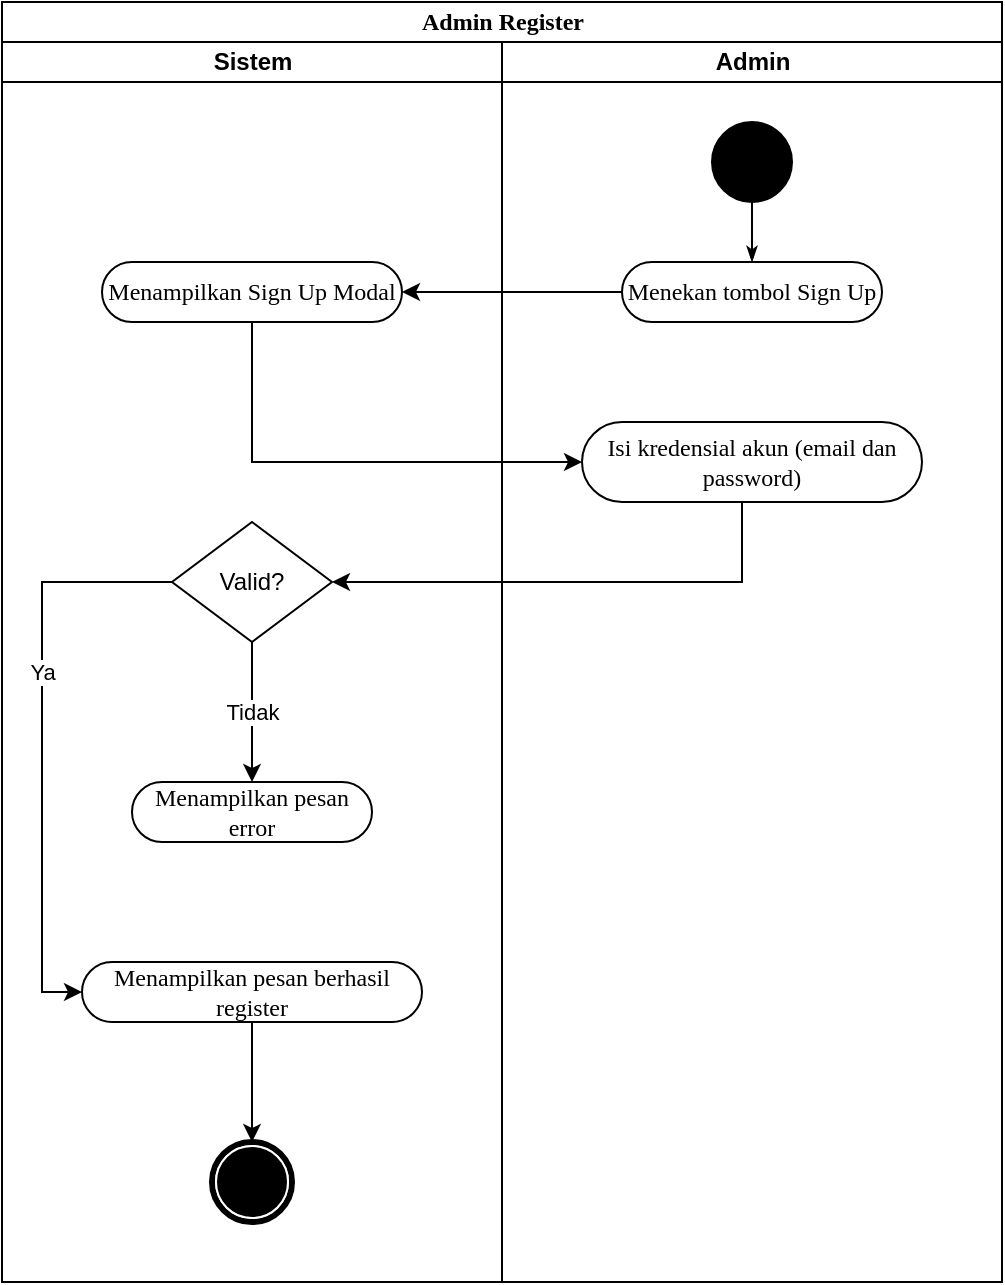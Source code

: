 <mxfile version="21.3.7" type="device" pages="15">
  <diagram id="2HV-m-N7jPi3VgY7aVBQ" name="Admin Register">
    <mxGraphModel dx="1838" dy="1067" grid="1" gridSize="10" guides="1" tooltips="1" connect="1" arrows="1" fold="1" page="1" pageScale="1" pageWidth="850" pageHeight="1100" math="0" shadow="0">
      <root>
        <mxCell id="0" />
        <mxCell id="1" parent="0" />
        <mxCell id="CMtwvcD7KS4MhyhAYDmd-1" value="Admin Register" style="swimlane;html=1;childLayout=stackLayout;startSize=20;rounded=0;shadow=0;comic=0;labelBackgroundColor=none;strokeWidth=1;fontFamily=Verdana;fontSize=12;align=center;" vertex="1" parent="1">
          <mxGeometry x="40" y="20" width="500" height="640" as="geometry" />
        </mxCell>
        <mxCell id="CMtwvcD7KS4MhyhAYDmd-2" value="Sistem" style="swimlane;html=1;startSize=20;" vertex="1" parent="CMtwvcD7KS4MhyhAYDmd-1">
          <mxGeometry y="20" width="250" height="620" as="geometry" />
        </mxCell>
        <mxCell id="CMtwvcD7KS4MhyhAYDmd-3" value="Menampilkan Sign Up Modal" style="whiteSpace=wrap;html=1;fontFamily=Verdana;rounded=1;shadow=0;comic=0;labelBackgroundColor=none;strokeWidth=1;arcSize=50;" vertex="1" parent="CMtwvcD7KS4MhyhAYDmd-2">
          <mxGeometry x="50" y="110" width="150" height="30" as="geometry" />
        </mxCell>
        <mxCell id="CMtwvcD7KS4MhyhAYDmd-4" value="Tidak" style="edgeStyle=orthogonalEdgeStyle;rounded=0;orthogonalLoop=1;jettySize=auto;html=1;" edge="1" parent="CMtwvcD7KS4MhyhAYDmd-2" source="CMtwvcD7KS4MhyhAYDmd-6" target="CMtwvcD7KS4MhyhAYDmd-7">
          <mxGeometry relative="1" as="geometry" />
        </mxCell>
        <mxCell id="CMtwvcD7KS4MhyhAYDmd-5" value="Ya" style="edgeStyle=orthogonalEdgeStyle;rounded=0;orthogonalLoop=1;jettySize=auto;html=1;entryX=0;entryY=0.5;entryDx=0;entryDy=0;" edge="1" parent="CMtwvcD7KS4MhyhAYDmd-2" source="CMtwvcD7KS4MhyhAYDmd-6" target="CMtwvcD7KS4MhyhAYDmd-9">
          <mxGeometry x="-0.245" relative="1" as="geometry">
            <Array as="points">
              <mxPoint x="20" y="270" />
              <mxPoint x="20" y="475" />
            </Array>
            <mxPoint as="offset" />
          </mxGeometry>
        </mxCell>
        <mxCell id="CMtwvcD7KS4MhyhAYDmd-6" value="Valid?" style="rhombus;whiteSpace=wrap;html=1;" vertex="1" parent="CMtwvcD7KS4MhyhAYDmd-2">
          <mxGeometry x="85" y="240" width="80" height="60" as="geometry" />
        </mxCell>
        <mxCell id="CMtwvcD7KS4MhyhAYDmd-7" value="Menampilkan pesan error" style="whiteSpace=wrap;html=1;fontFamily=Verdana;rounded=1;shadow=0;comic=0;labelBackgroundColor=none;strokeWidth=1;arcSize=50;" vertex="1" parent="CMtwvcD7KS4MhyhAYDmd-2">
          <mxGeometry x="65" y="370" width="120" height="30" as="geometry" />
        </mxCell>
        <mxCell id="CMtwvcD7KS4MhyhAYDmd-8" value="" style="edgeStyle=orthogonalEdgeStyle;rounded=0;orthogonalLoop=1;jettySize=auto;html=1;" edge="1" parent="CMtwvcD7KS4MhyhAYDmd-2" source="CMtwvcD7KS4MhyhAYDmd-9" target="CMtwvcD7KS4MhyhAYDmd-10">
          <mxGeometry relative="1" as="geometry" />
        </mxCell>
        <mxCell id="CMtwvcD7KS4MhyhAYDmd-9" value="Menampilkan pesan berhasil register" style="whiteSpace=wrap;html=1;fontFamily=Verdana;rounded=1;shadow=0;comic=0;labelBackgroundColor=none;strokeWidth=1;arcSize=50;" vertex="1" parent="CMtwvcD7KS4MhyhAYDmd-2">
          <mxGeometry x="40" y="460" width="170" height="30" as="geometry" />
        </mxCell>
        <mxCell id="CMtwvcD7KS4MhyhAYDmd-10" value="" style="shape=mxgraph.bpmn.shape;html=1;verticalLabelPosition=bottom;labelBackgroundColor=#ffffff;verticalAlign=top;perimeter=ellipsePerimeter;outline=end;symbol=terminate;rounded=0;shadow=0;comic=0;strokeWidth=1;fontFamily=Verdana;fontSize=12;align=center;" vertex="1" parent="CMtwvcD7KS4MhyhAYDmd-2">
          <mxGeometry x="105" y="550" width="40" height="40" as="geometry" />
        </mxCell>
        <mxCell id="CMtwvcD7KS4MhyhAYDmd-11" value="Admin" style="swimlane;html=1;startSize=20;" vertex="1" parent="CMtwvcD7KS4MhyhAYDmd-1">
          <mxGeometry x="250" y="20" width="250" height="620" as="geometry" />
        </mxCell>
        <mxCell id="CMtwvcD7KS4MhyhAYDmd-12" style="edgeStyle=orthogonalEdgeStyle;rounded=0;html=1;labelBackgroundColor=none;startArrow=none;startFill=0;startSize=5;endArrow=classicThin;endFill=1;endSize=5;jettySize=auto;orthogonalLoop=1;strokeWidth=1;fontFamily=Verdana;fontSize=12" edge="1" parent="CMtwvcD7KS4MhyhAYDmd-11" source="CMtwvcD7KS4MhyhAYDmd-13" target="CMtwvcD7KS4MhyhAYDmd-14">
          <mxGeometry relative="1" as="geometry" />
        </mxCell>
        <mxCell id="CMtwvcD7KS4MhyhAYDmd-13" value="" style="ellipse;whiteSpace=wrap;html=1;rounded=0;shadow=0;comic=0;labelBackgroundColor=none;strokeWidth=1;fillColor=#000000;fontFamily=Verdana;fontSize=12;align=center;" vertex="1" parent="CMtwvcD7KS4MhyhAYDmd-11">
          <mxGeometry x="105" y="40" width="40" height="40" as="geometry" />
        </mxCell>
        <mxCell id="CMtwvcD7KS4MhyhAYDmd-14" value="Menekan tombol Sign Up" style="rounded=1;whiteSpace=wrap;html=1;shadow=0;comic=0;labelBackgroundColor=none;strokeWidth=1;fontFamily=Verdana;fontSize=12;align=center;arcSize=50;" vertex="1" parent="CMtwvcD7KS4MhyhAYDmd-11">
          <mxGeometry x="60" y="110" width="130" height="30" as="geometry" />
        </mxCell>
        <mxCell id="CMtwvcD7KS4MhyhAYDmd-15" value="Isi kredensial akun (email dan password)" style="whiteSpace=wrap;html=1;fontFamily=Verdana;rounded=1;shadow=0;comic=0;labelBackgroundColor=none;strokeWidth=1;arcSize=50;" vertex="1" parent="CMtwvcD7KS4MhyhAYDmd-11">
          <mxGeometry x="40" y="190" width="170" height="40" as="geometry" />
        </mxCell>
        <mxCell id="CMtwvcD7KS4MhyhAYDmd-16" value="" style="edgeStyle=orthogonalEdgeStyle;rounded=0;orthogonalLoop=1;jettySize=auto;html=1;" edge="1" parent="CMtwvcD7KS4MhyhAYDmd-1" source="CMtwvcD7KS4MhyhAYDmd-14" target="CMtwvcD7KS4MhyhAYDmd-3">
          <mxGeometry relative="1" as="geometry" />
        </mxCell>
        <mxCell id="CMtwvcD7KS4MhyhAYDmd-17" value="" style="edgeStyle=orthogonalEdgeStyle;rounded=0;orthogonalLoop=1;jettySize=auto;html=1;" edge="1" parent="CMtwvcD7KS4MhyhAYDmd-1" source="CMtwvcD7KS4MhyhAYDmd-3" target="CMtwvcD7KS4MhyhAYDmd-15">
          <mxGeometry relative="1" as="geometry">
            <Array as="points">
              <mxPoint x="125" y="230" />
            </Array>
          </mxGeometry>
        </mxCell>
        <mxCell id="CMtwvcD7KS4MhyhAYDmd-18" style="edgeStyle=orthogonalEdgeStyle;rounded=0;orthogonalLoop=1;jettySize=auto;html=1;entryX=1;entryY=0.5;entryDx=0;entryDy=0;" edge="1" parent="CMtwvcD7KS4MhyhAYDmd-1" source="CMtwvcD7KS4MhyhAYDmd-15" target="CMtwvcD7KS4MhyhAYDmd-6">
          <mxGeometry relative="1" as="geometry">
            <Array as="points">
              <mxPoint x="370" y="290" />
            </Array>
          </mxGeometry>
        </mxCell>
      </root>
    </mxGraphModel>
  </diagram>
  <diagram name="Admin Login" id="NzfJrL5xW_mf1RrGRDkA">
    <mxGraphModel dx="1562" dy="907" grid="1" gridSize="10" guides="1" tooltips="1" connect="1" arrows="1" fold="1" page="1" pageScale="1" pageWidth="850" pageHeight="1100" math="0" shadow="0">
      <root>
        <mxCell id="0" />
        <mxCell id="1" parent="0" />
        <mxCell id="zsg4yX8BcXCJyj7KbXQ6-3" value="Admin Login" style="swimlane;html=1;childLayout=stackLayout;startSize=20;rounded=0;shadow=0;comic=0;labelBackgroundColor=none;strokeWidth=1;fontFamily=Verdana;fontSize=12;align=center;" parent="1" vertex="1">
          <mxGeometry x="40" y="20" width="500" height="640" as="geometry" />
        </mxCell>
        <mxCell id="zsg4yX8BcXCJyj7KbXQ6-4" value="Sistem" style="swimlane;html=1;startSize=20;" parent="zsg4yX8BcXCJyj7KbXQ6-3" vertex="1">
          <mxGeometry y="20" width="250" height="620" as="geometry" />
        </mxCell>
        <mxCell id="zsg4yX8BcXCJyj7KbXQ6-5" value="Menampilkan Sign In Modal" style="whiteSpace=wrap;html=1;fontFamily=Verdana;rounded=1;shadow=0;comic=0;labelBackgroundColor=none;strokeWidth=1;arcSize=50;" parent="zsg4yX8BcXCJyj7KbXQ6-4" vertex="1">
          <mxGeometry x="50" y="110" width="150" height="30" as="geometry" />
        </mxCell>
        <mxCell id="zsg4yX8BcXCJyj7KbXQ6-6" value="Tidak" style="edgeStyle=orthogonalEdgeStyle;rounded=0;orthogonalLoop=1;jettySize=auto;html=1;" parent="zsg4yX8BcXCJyj7KbXQ6-4" source="zsg4yX8BcXCJyj7KbXQ6-8" target="zsg4yX8BcXCJyj7KbXQ6-9" edge="1">
          <mxGeometry relative="1" as="geometry" />
        </mxCell>
        <mxCell id="zsg4yX8BcXCJyj7KbXQ6-7" value="Ya" style="edgeStyle=orthogonalEdgeStyle;rounded=0;orthogonalLoop=1;jettySize=auto;html=1;entryX=0;entryY=0.5;entryDx=0;entryDy=0;" parent="zsg4yX8BcXCJyj7KbXQ6-4" source="zsg4yX8BcXCJyj7KbXQ6-8" target="zsg4yX8BcXCJyj7KbXQ6-11" edge="1">
          <mxGeometry x="-0.245" relative="1" as="geometry">
            <Array as="points">
              <mxPoint x="20" y="270" />
              <mxPoint x="20" y="475" />
            </Array>
            <mxPoint as="offset" />
          </mxGeometry>
        </mxCell>
        <mxCell id="zsg4yX8BcXCJyj7KbXQ6-8" value="Valid?" style="rhombus;whiteSpace=wrap;html=1;" parent="zsg4yX8BcXCJyj7KbXQ6-4" vertex="1">
          <mxGeometry x="85" y="240" width="80" height="60" as="geometry" />
        </mxCell>
        <mxCell id="zsg4yX8BcXCJyj7KbXQ6-9" value="Menampilkan pesan error" style="whiteSpace=wrap;html=1;fontFamily=Verdana;rounded=1;shadow=0;comic=0;labelBackgroundColor=none;strokeWidth=1;arcSize=50;" parent="zsg4yX8BcXCJyj7KbXQ6-4" vertex="1">
          <mxGeometry x="65" y="370" width="120" height="30" as="geometry" />
        </mxCell>
        <mxCell id="zsg4yX8BcXCJyj7KbXQ6-10" value="" style="edgeStyle=orthogonalEdgeStyle;rounded=0;orthogonalLoop=1;jettySize=auto;html=1;" parent="zsg4yX8BcXCJyj7KbXQ6-4" source="zsg4yX8BcXCJyj7KbXQ6-11" target="zsg4yX8BcXCJyj7KbXQ6-12" edge="1">
          <mxGeometry relative="1" as="geometry" />
        </mxCell>
        <mxCell id="zsg4yX8BcXCJyj7KbXQ6-11" value="Menampilkan halaman admin dashboard dan pesan berhasil login" style="whiteSpace=wrap;html=1;fontFamily=Verdana;rounded=1;shadow=0;comic=0;labelBackgroundColor=none;strokeWidth=1;arcSize=50;" parent="zsg4yX8BcXCJyj7KbXQ6-4" vertex="1">
          <mxGeometry x="40" y="440" width="170" height="70" as="geometry" />
        </mxCell>
        <mxCell id="zsg4yX8BcXCJyj7KbXQ6-12" value="" style="shape=mxgraph.bpmn.shape;html=1;verticalLabelPosition=bottom;labelBackgroundColor=#ffffff;verticalAlign=top;perimeter=ellipsePerimeter;outline=end;symbol=terminate;rounded=0;shadow=0;comic=0;strokeWidth=1;fontFamily=Verdana;fontSize=12;align=center;" parent="zsg4yX8BcXCJyj7KbXQ6-4" vertex="1">
          <mxGeometry x="105" y="550" width="40" height="40" as="geometry" />
        </mxCell>
        <mxCell id="zsg4yX8BcXCJyj7KbXQ6-13" value="Admin" style="swimlane;html=1;startSize=20;" parent="zsg4yX8BcXCJyj7KbXQ6-3" vertex="1">
          <mxGeometry x="250" y="20" width="250" height="620" as="geometry" />
        </mxCell>
        <mxCell id="zsg4yX8BcXCJyj7KbXQ6-14" style="edgeStyle=orthogonalEdgeStyle;rounded=0;html=1;labelBackgroundColor=none;startArrow=none;startFill=0;startSize=5;endArrow=classicThin;endFill=1;endSize=5;jettySize=auto;orthogonalLoop=1;strokeWidth=1;fontFamily=Verdana;fontSize=12" parent="zsg4yX8BcXCJyj7KbXQ6-13" source="zsg4yX8BcXCJyj7KbXQ6-15" target="zsg4yX8BcXCJyj7KbXQ6-16" edge="1">
          <mxGeometry relative="1" as="geometry" />
        </mxCell>
        <mxCell id="zsg4yX8BcXCJyj7KbXQ6-15" value="" style="ellipse;whiteSpace=wrap;html=1;rounded=0;shadow=0;comic=0;labelBackgroundColor=none;strokeWidth=1;fillColor=#000000;fontFamily=Verdana;fontSize=12;align=center;" parent="zsg4yX8BcXCJyj7KbXQ6-13" vertex="1">
          <mxGeometry x="105" y="40" width="40" height="40" as="geometry" />
        </mxCell>
        <mxCell id="zsg4yX8BcXCJyj7KbXQ6-16" value="Menekan tombol Sign In" style="rounded=1;whiteSpace=wrap;html=1;shadow=0;comic=0;labelBackgroundColor=none;strokeWidth=1;fontFamily=Verdana;fontSize=12;align=center;arcSize=50;" parent="zsg4yX8BcXCJyj7KbXQ6-13" vertex="1">
          <mxGeometry x="60" y="110" width="130" height="30" as="geometry" />
        </mxCell>
        <mxCell id="zsg4yX8BcXCJyj7KbXQ6-17" value="Memilih role &#39;admin&#39; dan mengisi data kredensial akun" style="whiteSpace=wrap;html=1;fontFamily=Verdana;rounded=1;shadow=0;comic=0;labelBackgroundColor=none;strokeWidth=1;arcSize=50;" parent="zsg4yX8BcXCJyj7KbXQ6-13" vertex="1">
          <mxGeometry x="45" y="180" width="160" height="60" as="geometry" />
        </mxCell>
        <mxCell id="zsg4yX8BcXCJyj7KbXQ6-18" value="" style="edgeStyle=orthogonalEdgeStyle;rounded=0;orthogonalLoop=1;jettySize=auto;html=1;" parent="zsg4yX8BcXCJyj7KbXQ6-3" source="zsg4yX8BcXCJyj7KbXQ6-16" target="zsg4yX8BcXCJyj7KbXQ6-5" edge="1">
          <mxGeometry relative="1" as="geometry" />
        </mxCell>
        <mxCell id="zsg4yX8BcXCJyj7KbXQ6-19" value="" style="edgeStyle=orthogonalEdgeStyle;rounded=0;orthogonalLoop=1;jettySize=auto;html=1;" parent="zsg4yX8BcXCJyj7KbXQ6-3" source="zsg4yX8BcXCJyj7KbXQ6-5" target="zsg4yX8BcXCJyj7KbXQ6-17" edge="1">
          <mxGeometry relative="1" as="geometry">
            <Array as="points">
              <mxPoint x="125" y="230" />
            </Array>
          </mxGeometry>
        </mxCell>
        <mxCell id="zsg4yX8BcXCJyj7KbXQ6-20" style="edgeStyle=orthogonalEdgeStyle;rounded=0;orthogonalLoop=1;jettySize=auto;html=1;entryX=1;entryY=0.5;entryDx=0;entryDy=0;" parent="zsg4yX8BcXCJyj7KbXQ6-3" source="zsg4yX8BcXCJyj7KbXQ6-17" target="zsg4yX8BcXCJyj7KbXQ6-8" edge="1">
          <mxGeometry relative="1" as="geometry">
            <Array as="points">
              <mxPoint x="370" y="290" />
            </Array>
          </mxGeometry>
        </mxCell>
      </root>
    </mxGraphModel>
  </diagram>
  <diagram id="p_34IyP4SdjS19WmO2I6" name="Admin Read Products">
    <mxGraphModel dx="1562" dy="907" grid="1" gridSize="10" guides="1" tooltips="1" connect="1" arrows="1" fold="1" page="1" pageScale="1" pageWidth="850" pageHeight="1100" math="0" shadow="0">
      <root>
        <mxCell id="0" />
        <mxCell id="1" parent="0" />
        <mxCell id="0Rti2p-agbTlAoO8OVAR-1" value="Admin Read Products" style="swimlane;html=1;childLayout=stackLayout;startSize=20;rounded=0;shadow=0;comic=0;labelBackgroundColor=none;strokeWidth=1;fontFamily=Verdana;fontSize=12;align=center;" vertex="1" parent="1">
          <mxGeometry x="40" y="20" width="500" height="470" as="geometry" />
        </mxCell>
        <mxCell id="0Rti2p-agbTlAoO8OVAR-2" value="Sistem" style="swimlane;html=1;startSize=20;" vertex="1" parent="0Rti2p-agbTlAoO8OVAR-1">
          <mxGeometry y="20" width="250" height="450" as="geometry" />
        </mxCell>
        <mxCell id="0Rti2p-agbTlAoO8OVAR-3" value="Menampilkan list produk" style="whiteSpace=wrap;html=1;fontFamily=Verdana;rounded=1;shadow=0;comic=0;labelBackgroundColor=none;strokeWidth=1;arcSize=50;" vertex="1" parent="0Rti2p-agbTlAoO8OVAR-2">
          <mxGeometry x="40" y="110" width="170" height="30" as="geometry" />
        </mxCell>
        <mxCell id="0Rti2p-agbTlAoO8OVAR-7" value="Menampilkan detail produk yang dipilih" style="whiteSpace=wrap;html=1;fontFamily=Verdana;rounded=1;shadow=0;comic=0;labelBackgroundColor=none;strokeWidth=1;arcSize=50;" vertex="1" parent="0Rti2p-agbTlAoO8OVAR-2">
          <mxGeometry x="50" y="250" width="150" height="40" as="geometry" />
        </mxCell>
        <mxCell id="0Rti2p-agbTlAoO8OVAR-11" value="Admin" style="swimlane;html=1;startSize=20;" vertex="1" parent="0Rti2p-agbTlAoO8OVAR-1">
          <mxGeometry x="250" y="20" width="250" height="450" as="geometry" />
        </mxCell>
        <mxCell id="0Rti2p-agbTlAoO8OVAR-12" style="edgeStyle=orthogonalEdgeStyle;rounded=0;html=1;labelBackgroundColor=none;startArrow=none;startFill=0;startSize=5;endArrow=classicThin;endFill=1;endSize=5;jettySize=auto;orthogonalLoop=1;strokeWidth=1;fontFamily=Verdana;fontSize=12" edge="1" parent="0Rti2p-agbTlAoO8OVAR-11" source="0Rti2p-agbTlAoO8OVAR-13" target="0Rti2p-agbTlAoO8OVAR-14">
          <mxGeometry relative="1" as="geometry" />
        </mxCell>
        <mxCell id="0Rti2p-agbTlAoO8OVAR-13" value="" style="ellipse;whiteSpace=wrap;html=1;rounded=0;shadow=0;comic=0;labelBackgroundColor=none;strokeWidth=1;fillColor=#000000;fontFamily=Verdana;fontSize=12;align=center;" vertex="1" parent="0Rti2p-agbTlAoO8OVAR-11">
          <mxGeometry x="105" y="40" width="40" height="40" as="geometry" />
        </mxCell>
        <mxCell id="0Rti2p-agbTlAoO8OVAR-14" value="Menekan menu Products" style="rounded=1;whiteSpace=wrap;html=1;shadow=0;comic=0;labelBackgroundColor=none;strokeWidth=1;fontFamily=Verdana;fontSize=12;align=center;arcSize=50;" vertex="1" parent="0Rti2p-agbTlAoO8OVAR-11">
          <mxGeometry x="60" y="110" width="130" height="30" as="geometry" />
        </mxCell>
        <mxCell id="0Rti2p-agbTlAoO8OVAR-15" value="Menekan details pada salah satu produk" style="whiteSpace=wrap;html=1;fontFamily=Verdana;rounded=1;shadow=0;comic=0;labelBackgroundColor=none;strokeWidth=1;arcSize=50;" vertex="1" parent="0Rti2p-agbTlAoO8OVAR-11">
          <mxGeometry x="50" y="190" width="150" height="40" as="geometry" />
        </mxCell>
        <mxCell id="0Rti2p-agbTlAoO8OVAR-9" value="Melihat daftar produk dan detail produk yang dipilih" style="whiteSpace=wrap;html=1;fontFamily=Verdana;rounded=1;shadow=0;comic=0;labelBackgroundColor=none;strokeWidth=1;arcSize=50;" vertex="1" parent="0Rti2p-agbTlAoO8OVAR-11">
          <mxGeometry x="30" y="310" width="190" height="50" as="geometry" />
        </mxCell>
        <mxCell id="0Rti2p-agbTlAoO8OVAR-10" value="" style="shape=mxgraph.bpmn.shape;html=1;verticalLabelPosition=bottom;labelBackgroundColor=#ffffff;verticalAlign=top;perimeter=ellipsePerimeter;outline=end;symbol=terminate;rounded=0;shadow=0;comic=0;strokeWidth=1;fontFamily=Verdana;fontSize=12;align=center;" vertex="1" parent="0Rti2p-agbTlAoO8OVAR-11">
          <mxGeometry x="105" y="390" width="40" height="40" as="geometry" />
        </mxCell>
        <mxCell id="0Rti2p-agbTlAoO8OVAR-8" value="" style="edgeStyle=orthogonalEdgeStyle;rounded=0;orthogonalLoop=1;jettySize=auto;html=1;" edge="1" parent="0Rti2p-agbTlAoO8OVAR-11" source="0Rti2p-agbTlAoO8OVAR-9" target="0Rti2p-agbTlAoO8OVAR-10">
          <mxGeometry relative="1" as="geometry" />
        </mxCell>
        <mxCell id="0Rti2p-agbTlAoO8OVAR-16" value="" style="edgeStyle=orthogonalEdgeStyle;rounded=0;orthogonalLoop=1;jettySize=auto;html=1;" edge="1" parent="0Rti2p-agbTlAoO8OVAR-1" source="0Rti2p-agbTlAoO8OVAR-14" target="0Rti2p-agbTlAoO8OVAR-3">
          <mxGeometry relative="1" as="geometry" />
        </mxCell>
        <mxCell id="0Rti2p-agbTlAoO8OVAR-17" value="" style="edgeStyle=orthogonalEdgeStyle;rounded=0;orthogonalLoop=1;jettySize=auto;html=1;" edge="1" parent="0Rti2p-agbTlAoO8OVAR-1" source="0Rti2p-agbTlAoO8OVAR-3" target="0Rti2p-agbTlAoO8OVAR-15">
          <mxGeometry relative="1" as="geometry">
            <Array as="points">
              <mxPoint x="125" y="230" />
            </Array>
          </mxGeometry>
        </mxCell>
        <mxCell id="0Rti2p-agbTlAoO8OVAR-18" style="edgeStyle=orthogonalEdgeStyle;rounded=0;orthogonalLoop=1;jettySize=auto;html=1;entryX=1;entryY=0.5;entryDx=0;entryDy=0;" edge="1" parent="0Rti2p-agbTlAoO8OVAR-1" source="0Rti2p-agbTlAoO8OVAR-15" target="0Rti2p-agbTlAoO8OVAR-7">
          <mxGeometry relative="1" as="geometry">
            <Array as="points">
              <mxPoint x="380" y="290" />
            </Array>
            <mxPoint x="190" y="290" as="targetPoint" />
          </mxGeometry>
        </mxCell>
        <mxCell id="0Rti2p-agbTlAoO8OVAR-21" style="edgeStyle=orthogonalEdgeStyle;rounded=0;orthogonalLoop=1;jettySize=auto;html=1;entryX=0;entryY=0.5;entryDx=0;entryDy=0;" edge="1" parent="0Rti2p-agbTlAoO8OVAR-1" source="0Rti2p-agbTlAoO8OVAR-7" target="0Rti2p-agbTlAoO8OVAR-9">
          <mxGeometry relative="1" as="geometry">
            <Array as="points">
              <mxPoint x="125" y="355" />
            </Array>
          </mxGeometry>
        </mxCell>
      </root>
    </mxGraphModel>
  </diagram>
  <diagram id="aiOgeIfrTb8pcS0aN_tY" name="Admin Create Products">
    <mxGraphModel dx="1562" dy="907" grid="1" gridSize="10" guides="1" tooltips="1" connect="1" arrows="1" fold="1" page="1" pageScale="1" pageWidth="850" pageHeight="1100" math="0" shadow="0">
      <root>
        <mxCell id="0" />
        <mxCell id="1" parent="0" />
        <mxCell id="KlrfB1jIWfAoBQ2tXY95-1" value="Admin Create Products" style="swimlane;html=1;childLayout=stackLayout;startSize=20;rounded=0;shadow=0;comic=0;labelBackgroundColor=none;strokeWidth=1;fontFamily=Verdana;fontSize=12;align=center;" vertex="1" parent="1">
          <mxGeometry x="40" y="20" width="500" height="540" as="geometry" />
        </mxCell>
        <mxCell id="KlrfB1jIWfAoBQ2tXY95-2" value="Sistem" style="swimlane;html=1;startSize=20;" vertex="1" parent="KlrfB1jIWfAoBQ2tXY95-1">
          <mxGeometry y="20" width="250" height="520" as="geometry" />
        </mxCell>
        <mxCell id="KlrfB1jIWfAoBQ2tXY95-3" value="Menampilkan list produk" style="whiteSpace=wrap;html=1;fontFamily=Verdana;rounded=1;shadow=0;comic=0;labelBackgroundColor=none;strokeWidth=1;arcSize=50;" vertex="1" parent="KlrfB1jIWfAoBQ2tXY95-2">
          <mxGeometry x="40" y="110" width="170" height="30" as="geometry" />
        </mxCell>
        <mxCell id="KlrfB1jIWfAoBQ2tXY95-4" value="Menampilkan modal form Add New Product" style="whiteSpace=wrap;html=1;fontFamily=Verdana;rounded=1;shadow=0;comic=0;labelBackgroundColor=none;strokeWidth=1;arcSize=50;" vertex="1" parent="KlrfB1jIWfAoBQ2tXY95-2">
          <mxGeometry x="40" y="250" width="170" height="40" as="geometry" />
        </mxCell>
        <mxCell id="KlrfB1jIWfAoBQ2tXY95-13" value="" style="edgeStyle=orthogonalEdgeStyle;rounded=0;orthogonalLoop=1;jettySize=auto;html=1;" edge="1" parent="KlrfB1jIWfAoBQ2tXY95-1" source="KlrfB1jIWfAoBQ2tXY95-8" target="KlrfB1jIWfAoBQ2tXY95-3">
          <mxGeometry relative="1" as="geometry" />
        </mxCell>
        <mxCell id="KlrfB1jIWfAoBQ2tXY95-14" value="" style="edgeStyle=orthogonalEdgeStyle;rounded=0;orthogonalLoop=1;jettySize=auto;html=1;" edge="1" parent="KlrfB1jIWfAoBQ2tXY95-1" source="KlrfB1jIWfAoBQ2tXY95-3" target="KlrfB1jIWfAoBQ2tXY95-9">
          <mxGeometry relative="1" as="geometry">
            <Array as="points">
              <mxPoint x="125" y="230" />
            </Array>
          </mxGeometry>
        </mxCell>
        <mxCell id="KlrfB1jIWfAoBQ2tXY95-15" style="edgeStyle=orthogonalEdgeStyle;rounded=0;orthogonalLoop=1;jettySize=auto;html=1;entryX=1;entryY=0.5;entryDx=0;entryDy=0;" edge="1" parent="KlrfB1jIWfAoBQ2tXY95-1" source="KlrfB1jIWfAoBQ2tXY95-9" target="KlrfB1jIWfAoBQ2tXY95-4">
          <mxGeometry relative="1" as="geometry">
            <Array as="points">
              <mxPoint x="380" y="290" />
            </Array>
            <mxPoint x="190" y="290" as="targetPoint" />
          </mxGeometry>
        </mxCell>
        <mxCell id="KlrfB1jIWfAoBQ2tXY95-16" style="edgeStyle=orthogonalEdgeStyle;rounded=0;orthogonalLoop=1;jettySize=auto;html=1;entryX=0;entryY=0.5;entryDx=0;entryDy=0;" edge="1" parent="KlrfB1jIWfAoBQ2tXY95-1" source="KlrfB1jIWfAoBQ2tXY95-4" target="KlrfB1jIWfAoBQ2tXY95-10">
          <mxGeometry relative="1" as="geometry">
            <Array as="points">
              <mxPoint x="125" y="355" />
            </Array>
          </mxGeometry>
        </mxCell>
        <mxCell id="KlrfB1jIWfAoBQ2tXY95-5" value="Admin" style="swimlane;html=1;startSize=20;" vertex="1" parent="KlrfB1jIWfAoBQ2tXY95-1">
          <mxGeometry x="250" y="20" width="250" height="520" as="geometry" />
        </mxCell>
        <mxCell id="KlrfB1jIWfAoBQ2tXY95-6" style="edgeStyle=orthogonalEdgeStyle;rounded=0;html=1;labelBackgroundColor=none;startArrow=none;startFill=0;startSize=5;endArrow=classicThin;endFill=1;endSize=5;jettySize=auto;orthogonalLoop=1;strokeWidth=1;fontFamily=Verdana;fontSize=12" edge="1" parent="KlrfB1jIWfAoBQ2tXY95-5" source="KlrfB1jIWfAoBQ2tXY95-7" target="KlrfB1jIWfAoBQ2tXY95-8">
          <mxGeometry relative="1" as="geometry" />
        </mxCell>
        <mxCell id="KlrfB1jIWfAoBQ2tXY95-7" value="" style="ellipse;whiteSpace=wrap;html=1;rounded=0;shadow=0;comic=0;labelBackgroundColor=none;strokeWidth=1;fillColor=#000000;fontFamily=Verdana;fontSize=12;align=center;" vertex="1" parent="KlrfB1jIWfAoBQ2tXY95-5">
          <mxGeometry x="105" y="40" width="40" height="40" as="geometry" />
        </mxCell>
        <mxCell id="KlrfB1jIWfAoBQ2tXY95-8" value="Menekan menu Products" style="rounded=1;whiteSpace=wrap;html=1;shadow=0;comic=0;labelBackgroundColor=none;strokeWidth=1;fontFamily=Verdana;fontSize=12;align=center;arcSize=50;" vertex="1" parent="KlrfB1jIWfAoBQ2tXY95-5">
          <mxGeometry x="60" y="110" width="130" height="30" as="geometry" />
        </mxCell>
        <mxCell id="KlrfB1jIWfAoBQ2tXY95-9" value="Menekan tombol &quot;Add New Product&quot;" style="whiteSpace=wrap;html=1;fontFamily=Verdana;rounded=1;shadow=0;comic=0;labelBackgroundColor=none;strokeWidth=1;arcSize=50;" vertex="1" parent="KlrfB1jIWfAoBQ2tXY95-5">
          <mxGeometry x="50" y="190" width="150" height="40" as="geometry" />
        </mxCell>
        <mxCell id="KlrfB1jIWfAoBQ2tXY95-21" value="" style="edgeStyle=orthogonalEdgeStyle;rounded=0;orthogonalLoop=1;jettySize=auto;html=1;" edge="1" parent="KlrfB1jIWfAoBQ2tXY95-5" source="KlrfB1jIWfAoBQ2tXY95-10" target="KlrfB1jIWfAoBQ2tXY95-17">
          <mxGeometry relative="1" as="geometry" />
        </mxCell>
        <mxCell id="KlrfB1jIWfAoBQ2tXY95-10" value="Mengisi data produk" style="whiteSpace=wrap;html=1;fontFamily=Verdana;rounded=1;shadow=0;comic=0;labelBackgroundColor=none;strokeWidth=1;arcSize=50;" vertex="1" parent="KlrfB1jIWfAoBQ2tXY95-5">
          <mxGeometry x="50" y="320" width="150" height="30" as="geometry" />
        </mxCell>
        <mxCell id="KlrfB1jIWfAoBQ2tXY95-11" value="" style="shape=mxgraph.bpmn.shape;html=1;verticalLabelPosition=bottom;labelBackgroundColor=#ffffff;verticalAlign=top;perimeter=ellipsePerimeter;outline=end;symbol=terminate;rounded=0;shadow=0;comic=0;strokeWidth=1;fontFamily=Verdana;fontSize=12;align=center;" vertex="1" parent="KlrfB1jIWfAoBQ2tXY95-5">
          <mxGeometry x="105" y="450" width="40" height="40" as="geometry" />
        </mxCell>
        <mxCell id="KlrfB1jIWfAoBQ2tXY95-20" value="" style="edgeStyle=orthogonalEdgeStyle;rounded=0;orthogonalLoop=1;jettySize=auto;html=1;" edge="1" parent="KlrfB1jIWfAoBQ2tXY95-5" source="KlrfB1jIWfAoBQ2tXY95-17" target="KlrfB1jIWfAoBQ2tXY95-11">
          <mxGeometry relative="1" as="geometry" />
        </mxCell>
        <mxCell id="KlrfB1jIWfAoBQ2tXY95-17" value="Menekan tombol &quot;Add New Product&quot;" style="whiteSpace=wrap;html=1;fontFamily=Verdana;rounded=1;shadow=0;comic=0;labelBackgroundColor=none;strokeWidth=1;arcSize=50;" vertex="1" parent="KlrfB1jIWfAoBQ2tXY95-5">
          <mxGeometry x="50" y="380" width="150" height="30" as="geometry" />
        </mxCell>
      </root>
    </mxGraphModel>
  </diagram>
  <diagram id="TfG68nXXlCG2Qg7l8Kkb" name="Admin Update Products">
    <mxGraphModel dx="1562" dy="907" grid="1" gridSize="10" guides="1" tooltips="1" connect="1" arrows="1" fold="1" page="1" pageScale="1" pageWidth="850" pageHeight="1100" math="0" shadow="0">
      <root>
        <mxCell id="0" />
        <mxCell id="1" parent="0" />
        <mxCell id="iPrmxWBDc2DliEbEVnf0-1" value="Admin Update Products" style="swimlane;html=1;childLayout=stackLayout;startSize=20;rounded=0;shadow=0;comic=0;labelBackgroundColor=none;strokeWidth=1;fontFamily=Verdana;fontSize=12;align=center;" vertex="1" parent="1">
          <mxGeometry x="40" y="20" width="500" height="590" as="geometry" />
        </mxCell>
        <mxCell id="iPrmxWBDc2DliEbEVnf0-2" value="Sistem" style="swimlane;html=1;startSize=20;" vertex="1" parent="iPrmxWBDc2DliEbEVnf0-1">
          <mxGeometry y="20" width="250" height="570" as="geometry" />
        </mxCell>
        <mxCell id="iPrmxWBDc2DliEbEVnf0-3" value="Menampilkan listproduk" style="whiteSpace=wrap;html=1;fontFamily=Verdana;rounded=1;shadow=0;comic=0;labelBackgroundColor=none;strokeWidth=1;arcSize=50;" vertex="1" parent="iPrmxWBDc2DliEbEVnf0-2">
          <mxGeometry x="40" y="110" width="170" height="30" as="geometry" />
        </mxCell>
        <mxCell id="iPrmxWBDc2DliEbEVnf0-4" value="Menampilkan detail produk yang dipilih" style="whiteSpace=wrap;html=1;fontFamily=Verdana;rounded=1;shadow=0;comic=0;labelBackgroundColor=none;strokeWidth=1;arcSize=50;" vertex="1" parent="iPrmxWBDc2DliEbEVnf0-2">
          <mxGeometry x="50" y="250" width="150" height="40" as="geometry" />
        </mxCell>
        <mxCell id="iPrmxWBDc2DliEbEVnf0-5" value="Admin" style="swimlane;html=1;startSize=20;" vertex="1" parent="iPrmxWBDc2DliEbEVnf0-1">
          <mxGeometry x="250" y="20" width="250" height="570" as="geometry" />
        </mxCell>
        <mxCell id="iPrmxWBDc2DliEbEVnf0-6" style="edgeStyle=orthogonalEdgeStyle;rounded=0;html=1;labelBackgroundColor=none;startArrow=none;startFill=0;startSize=5;endArrow=classicThin;endFill=1;endSize=5;jettySize=auto;orthogonalLoop=1;strokeWidth=1;fontFamily=Verdana;fontSize=12" edge="1" parent="iPrmxWBDc2DliEbEVnf0-5" source="iPrmxWBDc2DliEbEVnf0-7" target="iPrmxWBDc2DliEbEVnf0-8">
          <mxGeometry relative="1" as="geometry" />
        </mxCell>
        <mxCell id="iPrmxWBDc2DliEbEVnf0-7" value="" style="ellipse;whiteSpace=wrap;html=1;rounded=0;shadow=0;comic=0;labelBackgroundColor=none;strokeWidth=1;fillColor=#000000;fontFamily=Verdana;fontSize=12;align=center;" vertex="1" parent="iPrmxWBDc2DliEbEVnf0-5">
          <mxGeometry x="105" y="40" width="40" height="40" as="geometry" />
        </mxCell>
        <mxCell id="iPrmxWBDc2DliEbEVnf0-8" value="Menekan menu Products" style="rounded=1;whiteSpace=wrap;html=1;shadow=0;comic=0;labelBackgroundColor=none;strokeWidth=1;fontFamily=Verdana;fontSize=12;align=center;arcSize=50;" vertex="1" parent="iPrmxWBDc2DliEbEVnf0-5">
          <mxGeometry x="60" y="110" width="130" height="30" as="geometry" />
        </mxCell>
        <mxCell id="iPrmxWBDc2DliEbEVnf0-9" value="Menekan details pada salah satu produk" style="whiteSpace=wrap;html=1;fontFamily=Verdana;rounded=1;shadow=0;comic=0;labelBackgroundColor=none;strokeWidth=1;arcSize=50;" vertex="1" parent="iPrmxWBDc2DliEbEVnf0-5">
          <mxGeometry x="50" y="190" width="150" height="40" as="geometry" />
        </mxCell>
        <mxCell id="iPrmxWBDc2DliEbEVnf0-21" value="" style="edgeStyle=orthogonalEdgeStyle;rounded=0;orthogonalLoop=1;jettySize=auto;html=1;entryX=0.5;entryY=0;entryDx=0;entryDy=0;" edge="1" parent="iPrmxWBDc2DliEbEVnf0-5" source="iPrmxWBDc2DliEbEVnf0-10" target="iPrmxWBDc2DliEbEVnf0-17">
          <mxGeometry relative="1" as="geometry" />
        </mxCell>
        <mxCell id="iPrmxWBDc2DliEbEVnf0-10" value="Menekan tombol &quot;Update Product&quot;" style="whiteSpace=wrap;html=1;fontFamily=Verdana;rounded=1;shadow=0;comic=0;labelBackgroundColor=none;strokeWidth=1;arcSize=50;" vertex="1" parent="iPrmxWBDc2DliEbEVnf0-5">
          <mxGeometry x="40" y="310" width="170" height="50" as="geometry" />
        </mxCell>
        <mxCell id="iPrmxWBDc2DliEbEVnf0-11" value="" style="shape=mxgraph.bpmn.shape;html=1;verticalLabelPosition=bottom;labelBackgroundColor=#ffffff;verticalAlign=top;perimeter=ellipsePerimeter;outline=end;symbol=terminate;rounded=0;shadow=0;comic=0;strokeWidth=1;fontFamily=Verdana;fontSize=12;align=center;" vertex="1" parent="iPrmxWBDc2DliEbEVnf0-5">
          <mxGeometry x="105" y="510" width="40" height="40" as="geometry" />
        </mxCell>
        <mxCell id="iPrmxWBDc2DliEbEVnf0-22" value="" style="edgeStyle=orthogonalEdgeStyle;rounded=0;orthogonalLoop=1;jettySize=auto;html=1;" edge="1" parent="iPrmxWBDc2DliEbEVnf0-5" source="iPrmxWBDc2DliEbEVnf0-17" target="iPrmxWBDc2DliEbEVnf0-20">
          <mxGeometry relative="1" as="geometry" />
        </mxCell>
        <mxCell id="iPrmxWBDc2DliEbEVnf0-17" value="Update data produk" style="whiteSpace=wrap;html=1;fontFamily=Verdana;rounded=1;shadow=0;comic=0;labelBackgroundColor=none;strokeWidth=1;arcSize=50;" vertex="1" parent="iPrmxWBDc2DliEbEVnf0-5">
          <mxGeometry x="50" y="390" width="150" height="30" as="geometry" />
        </mxCell>
        <mxCell id="iPrmxWBDc2DliEbEVnf0-23" value="" style="edgeStyle=orthogonalEdgeStyle;rounded=0;orthogonalLoop=1;jettySize=auto;html=1;" edge="1" parent="iPrmxWBDc2DliEbEVnf0-5" source="iPrmxWBDc2DliEbEVnf0-20" target="iPrmxWBDc2DliEbEVnf0-11">
          <mxGeometry relative="1" as="geometry" />
        </mxCell>
        <mxCell id="iPrmxWBDc2DliEbEVnf0-20" value="Menekan tombol &quot;Update Product&quot;" style="whiteSpace=wrap;html=1;fontFamily=Verdana;rounded=1;shadow=0;comic=0;labelBackgroundColor=none;strokeWidth=1;arcSize=50;" vertex="1" parent="iPrmxWBDc2DliEbEVnf0-5">
          <mxGeometry x="50" y="450" width="150" height="30" as="geometry" />
        </mxCell>
        <mxCell id="iPrmxWBDc2DliEbEVnf0-13" value="" style="edgeStyle=orthogonalEdgeStyle;rounded=0;orthogonalLoop=1;jettySize=auto;html=1;" edge="1" parent="iPrmxWBDc2DliEbEVnf0-1" source="iPrmxWBDc2DliEbEVnf0-8" target="iPrmxWBDc2DliEbEVnf0-3">
          <mxGeometry relative="1" as="geometry" />
        </mxCell>
        <mxCell id="iPrmxWBDc2DliEbEVnf0-14" value="" style="edgeStyle=orthogonalEdgeStyle;rounded=0;orthogonalLoop=1;jettySize=auto;html=1;" edge="1" parent="iPrmxWBDc2DliEbEVnf0-1" source="iPrmxWBDc2DliEbEVnf0-3" target="iPrmxWBDc2DliEbEVnf0-9">
          <mxGeometry relative="1" as="geometry">
            <Array as="points">
              <mxPoint x="125" y="230" />
            </Array>
          </mxGeometry>
        </mxCell>
        <mxCell id="iPrmxWBDc2DliEbEVnf0-15" style="edgeStyle=orthogonalEdgeStyle;rounded=0;orthogonalLoop=1;jettySize=auto;html=1;entryX=1;entryY=0.5;entryDx=0;entryDy=0;" edge="1" parent="iPrmxWBDc2DliEbEVnf0-1" source="iPrmxWBDc2DliEbEVnf0-9" target="iPrmxWBDc2DliEbEVnf0-4">
          <mxGeometry relative="1" as="geometry">
            <Array as="points">
              <mxPoint x="380" y="290" />
            </Array>
            <mxPoint x="190" y="290" as="targetPoint" />
          </mxGeometry>
        </mxCell>
        <mxCell id="iPrmxWBDc2DliEbEVnf0-16" style="edgeStyle=orthogonalEdgeStyle;rounded=0;orthogonalLoop=1;jettySize=auto;html=1;entryX=0;entryY=0.5;entryDx=0;entryDy=0;" edge="1" parent="iPrmxWBDc2DliEbEVnf0-1" source="iPrmxWBDc2DliEbEVnf0-4" target="iPrmxWBDc2DliEbEVnf0-10">
          <mxGeometry relative="1" as="geometry">
            <Array as="points">
              <mxPoint x="125" y="355" />
            </Array>
          </mxGeometry>
        </mxCell>
      </root>
    </mxGraphModel>
  </diagram>
  <diagram id="a8Gb2VjH_WLG0fdK3XWO" name="Admin Delete Products">
    <mxGraphModel dx="1562" dy="907" grid="1" gridSize="10" guides="1" tooltips="1" connect="1" arrows="1" fold="1" page="1" pageScale="1" pageWidth="850" pageHeight="1100" math="0" shadow="0">
      <root>
        <mxCell id="0" />
        <mxCell id="1" parent="0" />
        <mxCell id="K0aTEPeIHHmj1KXdqT0m-1" value="Admin Delete Products" style="swimlane;html=1;childLayout=stackLayout;startSize=20;rounded=0;shadow=0;comic=0;labelBackgroundColor=none;strokeWidth=1;fontFamily=Verdana;fontSize=12;align=center;" vertex="1" parent="1">
          <mxGeometry x="40" y="20" width="500" height="610" as="geometry" />
        </mxCell>
        <mxCell id="K0aTEPeIHHmj1KXdqT0m-2" value="Sistem" style="swimlane;html=1;startSize=20;" vertex="1" parent="K0aTEPeIHHmj1KXdqT0m-1">
          <mxGeometry y="20" width="250" height="590" as="geometry" />
        </mxCell>
        <mxCell id="K0aTEPeIHHmj1KXdqT0m-3" value="Menampilkan list produk" style="whiteSpace=wrap;html=1;fontFamily=Verdana;rounded=1;shadow=0;comic=0;labelBackgroundColor=none;strokeWidth=1;arcSize=50;" vertex="1" parent="K0aTEPeIHHmj1KXdqT0m-2">
          <mxGeometry x="40" y="110" width="170" height="30" as="geometry" />
        </mxCell>
        <mxCell id="K0aTEPeIHHmj1KXdqT0m-4" value="Menampilkan detail produk yang dipilih" style="whiteSpace=wrap;html=1;fontFamily=Verdana;rounded=1;shadow=0;comic=0;labelBackgroundColor=none;strokeWidth=1;arcSize=50;" vertex="1" parent="K0aTEPeIHHmj1KXdqT0m-2">
          <mxGeometry x="50" y="250" width="150" height="40" as="geometry" />
        </mxCell>
        <mxCell id="K0aTEPeIHHmj1KXdqT0m-14" value="Menampilkan modal konfirmasi hapus produk" style="whiteSpace=wrap;html=1;fontFamily=Verdana;rounded=1;shadow=0;comic=0;labelBackgroundColor=none;strokeWidth=1;arcSize=50;" vertex="1" parent="K0aTEPeIHHmj1KXdqT0m-2">
          <mxGeometry x="50" y="370" width="150" height="50" as="geometry" />
        </mxCell>
        <mxCell id="K0aTEPeIHHmj1KXdqT0m-5" value="Admin" style="swimlane;html=1;startSize=20;" vertex="1" parent="K0aTEPeIHHmj1KXdqT0m-1">
          <mxGeometry x="250" y="20" width="250" height="590" as="geometry" />
        </mxCell>
        <mxCell id="K0aTEPeIHHmj1KXdqT0m-6" style="edgeStyle=orthogonalEdgeStyle;rounded=0;html=1;labelBackgroundColor=none;startArrow=none;startFill=0;startSize=5;endArrow=classicThin;endFill=1;endSize=5;jettySize=auto;orthogonalLoop=1;strokeWidth=1;fontFamily=Verdana;fontSize=12" edge="1" parent="K0aTEPeIHHmj1KXdqT0m-5" source="K0aTEPeIHHmj1KXdqT0m-7" target="K0aTEPeIHHmj1KXdqT0m-8">
          <mxGeometry relative="1" as="geometry" />
        </mxCell>
        <mxCell id="K0aTEPeIHHmj1KXdqT0m-7" value="" style="ellipse;whiteSpace=wrap;html=1;rounded=0;shadow=0;comic=0;labelBackgroundColor=none;strokeWidth=1;fillColor=#000000;fontFamily=Verdana;fontSize=12;align=center;" vertex="1" parent="K0aTEPeIHHmj1KXdqT0m-5">
          <mxGeometry x="105" y="40" width="40" height="40" as="geometry" />
        </mxCell>
        <mxCell id="K0aTEPeIHHmj1KXdqT0m-8" value="Menekan menu Products" style="rounded=1;whiteSpace=wrap;html=1;shadow=0;comic=0;labelBackgroundColor=none;strokeWidth=1;fontFamily=Verdana;fontSize=12;align=center;arcSize=50;" vertex="1" parent="K0aTEPeIHHmj1KXdqT0m-5">
          <mxGeometry x="60" y="110" width="130" height="30" as="geometry" />
        </mxCell>
        <mxCell id="K0aTEPeIHHmj1KXdqT0m-9" value="Menekan details pada salah satu produk" style="whiteSpace=wrap;html=1;fontFamily=Verdana;rounded=1;shadow=0;comic=0;labelBackgroundColor=none;strokeWidth=1;arcSize=50;" vertex="1" parent="K0aTEPeIHHmj1KXdqT0m-5">
          <mxGeometry x="50" y="190" width="150" height="40" as="geometry" />
        </mxCell>
        <mxCell id="K0aTEPeIHHmj1KXdqT0m-11" value="Menekan tombol &quot;Delete Product&quot;" style="whiteSpace=wrap;html=1;fontFamily=Verdana;rounded=1;shadow=0;comic=0;labelBackgroundColor=none;strokeWidth=1;arcSize=50;" vertex="1" parent="K0aTEPeIHHmj1KXdqT0m-5">
          <mxGeometry x="40" y="310" width="170" height="50" as="geometry" />
        </mxCell>
        <mxCell id="K0aTEPeIHHmj1KXdqT0m-12" value="" style="shape=mxgraph.bpmn.shape;html=1;verticalLabelPosition=bottom;labelBackgroundColor=#ffffff;verticalAlign=top;perimeter=ellipsePerimeter;outline=end;symbol=terminate;rounded=0;shadow=0;comic=0;strokeWidth=1;fontFamily=Verdana;fontSize=12;align=center;" vertex="1" parent="K0aTEPeIHHmj1KXdqT0m-5">
          <mxGeometry x="105" y="520" width="40" height="40" as="geometry" />
        </mxCell>
        <mxCell id="K0aTEPeIHHmj1KXdqT0m-15" value="" style="edgeStyle=orthogonalEdgeStyle;rounded=0;orthogonalLoop=1;jettySize=auto;html=1;" edge="1" parent="K0aTEPeIHHmj1KXdqT0m-5" source="K0aTEPeIHHmj1KXdqT0m-16" target="K0aTEPeIHHmj1KXdqT0m-12">
          <mxGeometry relative="1" as="geometry" />
        </mxCell>
        <mxCell id="K0aTEPeIHHmj1KXdqT0m-16" value="Menekan tombol &quot;Delete Product&quot;" style="whiteSpace=wrap;html=1;fontFamily=Verdana;rounded=1;shadow=0;comic=0;labelBackgroundColor=none;strokeWidth=1;arcSize=50;" vertex="1" parent="K0aTEPeIHHmj1KXdqT0m-5">
          <mxGeometry x="50" y="460" width="150" height="30" as="geometry" />
        </mxCell>
        <mxCell id="K0aTEPeIHHmj1KXdqT0m-17" value="" style="edgeStyle=orthogonalEdgeStyle;rounded=0;orthogonalLoop=1;jettySize=auto;html=1;" edge="1" parent="K0aTEPeIHHmj1KXdqT0m-1" source="K0aTEPeIHHmj1KXdqT0m-8" target="K0aTEPeIHHmj1KXdqT0m-3">
          <mxGeometry relative="1" as="geometry" />
        </mxCell>
        <mxCell id="K0aTEPeIHHmj1KXdqT0m-18" value="" style="edgeStyle=orthogonalEdgeStyle;rounded=0;orthogonalLoop=1;jettySize=auto;html=1;" edge="1" parent="K0aTEPeIHHmj1KXdqT0m-1" source="K0aTEPeIHHmj1KXdqT0m-3" target="K0aTEPeIHHmj1KXdqT0m-9">
          <mxGeometry relative="1" as="geometry">
            <Array as="points">
              <mxPoint x="125" y="230" />
            </Array>
          </mxGeometry>
        </mxCell>
        <mxCell id="K0aTEPeIHHmj1KXdqT0m-19" style="edgeStyle=orthogonalEdgeStyle;rounded=0;orthogonalLoop=1;jettySize=auto;html=1;entryX=1;entryY=0.5;entryDx=0;entryDy=0;" edge="1" parent="K0aTEPeIHHmj1KXdqT0m-1" source="K0aTEPeIHHmj1KXdqT0m-9" target="K0aTEPeIHHmj1KXdqT0m-4">
          <mxGeometry relative="1" as="geometry">
            <Array as="points">
              <mxPoint x="380" y="290" />
            </Array>
            <mxPoint x="190" y="290" as="targetPoint" />
          </mxGeometry>
        </mxCell>
        <mxCell id="K0aTEPeIHHmj1KXdqT0m-20" style="edgeStyle=orthogonalEdgeStyle;rounded=0;orthogonalLoop=1;jettySize=auto;html=1;entryX=0;entryY=0.5;entryDx=0;entryDy=0;" edge="1" parent="K0aTEPeIHHmj1KXdqT0m-1" source="K0aTEPeIHHmj1KXdqT0m-4" target="K0aTEPeIHHmj1KXdqT0m-11">
          <mxGeometry relative="1" as="geometry">
            <Array as="points">
              <mxPoint x="125" y="355" />
            </Array>
          </mxGeometry>
        </mxCell>
        <mxCell id="K0aTEPeIHHmj1KXdqT0m-10" value="" style="edgeStyle=orthogonalEdgeStyle;rounded=0;orthogonalLoop=1;jettySize=auto;html=1;entryX=1;entryY=0.5;entryDx=0;entryDy=0;" edge="1" parent="K0aTEPeIHHmj1KXdqT0m-1" source="K0aTEPeIHHmj1KXdqT0m-11" target="K0aTEPeIHHmj1KXdqT0m-14">
          <mxGeometry relative="1" as="geometry">
            <Array as="points">
              <mxPoint x="375" y="415" />
            </Array>
          </mxGeometry>
        </mxCell>
        <mxCell id="K0aTEPeIHHmj1KXdqT0m-13" value="" style="edgeStyle=orthogonalEdgeStyle;rounded=0;orthogonalLoop=1;jettySize=auto;html=1;exitX=0.5;exitY=1;exitDx=0;exitDy=0;" edge="1" parent="K0aTEPeIHHmj1KXdqT0m-1" source="K0aTEPeIHHmj1KXdqT0m-14" target="K0aTEPeIHHmj1KXdqT0m-16">
          <mxGeometry relative="1" as="geometry" />
        </mxCell>
      </root>
    </mxGraphModel>
  </diagram>
  <diagram id="KW6wN5gM0KgpsHbCRNPT" name="Admin Read Expenses">
    <mxGraphModel dx="1562" dy="907" grid="1" gridSize="10" guides="1" tooltips="1" connect="1" arrows="1" fold="1" page="1" pageScale="1" pageWidth="850" pageHeight="1100" math="0" shadow="0">
      <root>
        <mxCell id="0" />
        <mxCell id="1" parent="0" />
        <mxCell id="Rht0-q1ZgKC2w-GB46S--1" value="Admin Read Expenses" style="swimlane;html=1;childLayout=stackLayout;startSize=20;rounded=0;shadow=0;comic=0;labelBackgroundColor=none;strokeWidth=1;fontFamily=Verdana;fontSize=12;align=center;" vertex="1" parent="1">
          <mxGeometry x="40" y="20" width="500" height="490" as="geometry" />
        </mxCell>
        <mxCell id="Rht0-q1ZgKC2w-GB46S--2" value="Sistem" style="swimlane;html=1;startSize=20;" vertex="1" parent="Rht0-q1ZgKC2w-GB46S--1">
          <mxGeometry y="20" width="250" height="470" as="geometry" />
        </mxCell>
        <mxCell id="Rht0-q1ZgKC2w-GB46S--3" value="Menampilkan list pengeluaran" style="whiteSpace=wrap;html=1;fontFamily=Verdana;rounded=1;shadow=0;comic=0;labelBackgroundColor=none;strokeWidth=1;arcSize=50;" vertex="1" parent="Rht0-q1ZgKC2w-GB46S--2">
          <mxGeometry x="50" y="110" width="150" height="30" as="geometry" />
        </mxCell>
        <mxCell id="Rht0-q1ZgKC2w-GB46S--4" value="Menampilkan detail pengeluaran yang dipilih" style="whiteSpace=wrap;html=1;fontFamily=Verdana;rounded=1;shadow=0;comic=0;labelBackgroundColor=none;strokeWidth=1;arcSize=50;" vertex="1" parent="Rht0-q1ZgKC2w-GB46S--2">
          <mxGeometry x="40" y="250" width="170" height="40" as="geometry" />
        </mxCell>
        <mxCell id="Rht0-q1ZgKC2w-GB46S--5" value="Admin" style="swimlane;html=1;startSize=20;" vertex="1" parent="Rht0-q1ZgKC2w-GB46S--1">
          <mxGeometry x="250" y="20" width="250" height="470" as="geometry" />
        </mxCell>
        <mxCell id="Rht0-q1ZgKC2w-GB46S--6" style="edgeStyle=orthogonalEdgeStyle;rounded=0;html=1;labelBackgroundColor=none;startArrow=none;startFill=0;startSize=5;endArrow=classicThin;endFill=1;endSize=5;jettySize=auto;orthogonalLoop=1;strokeWidth=1;fontFamily=Verdana;fontSize=12" edge="1" parent="Rht0-q1ZgKC2w-GB46S--5" source="Rht0-q1ZgKC2w-GB46S--7" target="Rht0-q1ZgKC2w-GB46S--8">
          <mxGeometry relative="1" as="geometry" />
        </mxCell>
        <mxCell id="Rht0-q1ZgKC2w-GB46S--7" value="" style="ellipse;whiteSpace=wrap;html=1;rounded=0;shadow=0;comic=0;labelBackgroundColor=none;strokeWidth=1;fillColor=#000000;fontFamily=Verdana;fontSize=12;align=center;" vertex="1" parent="Rht0-q1ZgKC2w-GB46S--5">
          <mxGeometry x="105" y="40" width="40" height="40" as="geometry" />
        </mxCell>
        <mxCell id="Rht0-q1ZgKC2w-GB46S--8" value="Menekan menu Expenses" style="rounded=1;whiteSpace=wrap;html=1;shadow=0;comic=0;labelBackgroundColor=none;strokeWidth=1;fontFamily=Verdana;fontSize=12;align=center;arcSize=50;" vertex="1" parent="Rht0-q1ZgKC2w-GB46S--5">
          <mxGeometry x="60" y="110" width="130" height="30" as="geometry" />
        </mxCell>
        <mxCell id="Rht0-q1ZgKC2w-GB46S--9" value="Menekan details pada salah satu pengeluaran" style="whiteSpace=wrap;html=1;fontFamily=Verdana;rounded=1;shadow=0;comic=0;labelBackgroundColor=none;strokeWidth=1;arcSize=50;" vertex="1" parent="Rht0-q1ZgKC2w-GB46S--5">
          <mxGeometry x="30" y="190" width="190" height="40" as="geometry" />
        </mxCell>
        <mxCell id="R4W-0-R9Xk1L_iRPl1bE-1" value="" style="edgeStyle=orthogonalEdgeStyle;rounded=0;orthogonalLoop=1;jettySize=auto;html=1;" edge="1" parent="Rht0-q1ZgKC2w-GB46S--5" source="Rht0-q1ZgKC2w-GB46S--11" target="Rht0-q1ZgKC2w-GB46S--12">
          <mxGeometry relative="1" as="geometry" />
        </mxCell>
        <mxCell id="Rht0-q1ZgKC2w-GB46S--11" value="Melihat list pengeluaran dan melihat detail pengeluaran&amp;nbsp;yang dipilih" style="whiteSpace=wrap;html=1;fontFamily=Verdana;rounded=1;shadow=0;comic=0;labelBackgroundColor=none;strokeWidth=1;arcSize=50;" vertex="1" parent="Rht0-q1ZgKC2w-GB46S--5">
          <mxGeometry x="20" y="310" width="210" height="50" as="geometry" />
        </mxCell>
        <mxCell id="Rht0-q1ZgKC2w-GB46S--12" value="" style="shape=mxgraph.bpmn.shape;html=1;verticalLabelPosition=bottom;labelBackgroundColor=#ffffff;verticalAlign=top;perimeter=ellipsePerimeter;outline=end;symbol=terminate;rounded=0;shadow=0;comic=0;strokeWidth=1;fontFamily=Verdana;fontSize=12;align=center;" vertex="1" parent="Rht0-q1ZgKC2w-GB46S--5">
          <mxGeometry x="105" y="400" width="40" height="40" as="geometry" />
        </mxCell>
        <mxCell id="Rht0-q1ZgKC2w-GB46S--17" value="" style="edgeStyle=orthogonalEdgeStyle;rounded=0;orthogonalLoop=1;jettySize=auto;html=1;" edge="1" parent="Rht0-q1ZgKC2w-GB46S--1" source="Rht0-q1ZgKC2w-GB46S--8" target="Rht0-q1ZgKC2w-GB46S--3">
          <mxGeometry relative="1" as="geometry" />
        </mxCell>
        <mxCell id="Rht0-q1ZgKC2w-GB46S--18" value="" style="edgeStyle=orthogonalEdgeStyle;rounded=0;orthogonalLoop=1;jettySize=auto;html=1;" edge="1" parent="Rht0-q1ZgKC2w-GB46S--1" source="Rht0-q1ZgKC2w-GB46S--3" target="Rht0-q1ZgKC2w-GB46S--9">
          <mxGeometry relative="1" as="geometry">
            <Array as="points">
              <mxPoint x="125" y="230" />
            </Array>
          </mxGeometry>
        </mxCell>
        <mxCell id="Rht0-q1ZgKC2w-GB46S--19" style="edgeStyle=orthogonalEdgeStyle;rounded=0;orthogonalLoop=1;jettySize=auto;html=1;entryX=1;entryY=0.5;entryDx=0;entryDy=0;" edge="1" parent="Rht0-q1ZgKC2w-GB46S--1" source="Rht0-q1ZgKC2w-GB46S--9" target="Rht0-q1ZgKC2w-GB46S--4">
          <mxGeometry relative="1" as="geometry">
            <Array as="points">
              <mxPoint x="380" y="290" />
            </Array>
            <mxPoint x="190" y="290" as="targetPoint" />
          </mxGeometry>
        </mxCell>
        <mxCell id="Rht0-q1ZgKC2w-GB46S--20" style="edgeStyle=orthogonalEdgeStyle;rounded=0;orthogonalLoop=1;jettySize=auto;html=1;entryX=0;entryY=0.5;entryDx=0;entryDy=0;" edge="1" parent="Rht0-q1ZgKC2w-GB46S--1" source="Rht0-q1ZgKC2w-GB46S--4" target="Rht0-q1ZgKC2w-GB46S--11">
          <mxGeometry relative="1" as="geometry">
            <Array as="points">
              <mxPoint x="125" y="355" />
            </Array>
          </mxGeometry>
        </mxCell>
      </root>
    </mxGraphModel>
  </diagram>
  <diagram id="NKA-L8MC14r_3IhMkKey" name="Admin Create Expenses">
    <mxGraphModel dx="1562" dy="907" grid="1" gridSize="10" guides="1" tooltips="1" connect="1" arrows="1" fold="1" page="1" pageScale="1" pageWidth="850" pageHeight="1100" math="0" shadow="0">
      <root>
        <mxCell id="0" />
        <mxCell id="1" parent="0" />
        <mxCell id="dcuss_UpRcEptXACTbF--1" value="Admin Create Expenses" style="swimlane;html=1;childLayout=stackLayout;startSize=20;rounded=0;shadow=0;comic=0;labelBackgroundColor=none;strokeWidth=1;fontFamily=Verdana;fontSize=12;align=center;" vertex="1" parent="1">
          <mxGeometry x="40" y="20" width="500" height="560" as="geometry" />
        </mxCell>
        <mxCell id="dcuss_UpRcEptXACTbF--2" value="Sistem" style="swimlane;html=1;startSize=20;" vertex="1" parent="dcuss_UpRcEptXACTbF--1">
          <mxGeometry y="20" width="250" height="540" as="geometry" />
        </mxCell>
        <mxCell id="dcuss_UpRcEptXACTbF--3" value="Menampilkan list pengeluaran&amp;nbsp;" style="whiteSpace=wrap;html=1;fontFamily=Verdana;rounded=1;shadow=0;comic=0;labelBackgroundColor=none;strokeWidth=1;arcSize=50;" vertex="1" parent="dcuss_UpRcEptXACTbF--2">
          <mxGeometry x="50" y="110" width="150" height="30" as="geometry" />
        </mxCell>
        <mxCell id="dcuss_UpRcEptXACTbF--4" value="Menampilkan modal form Add New Expense" style="whiteSpace=wrap;html=1;fontFamily=Verdana;rounded=1;shadow=0;comic=0;labelBackgroundColor=none;strokeWidth=1;arcSize=50;" vertex="1" parent="dcuss_UpRcEptXACTbF--2">
          <mxGeometry x="40" y="250" width="170" height="40" as="geometry" />
        </mxCell>
        <mxCell id="dcuss_UpRcEptXACTbF--13" value="" style="edgeStyle=orthogonalEdgeStyle;rounded=0;orthogonalLoop=1;jettySize=auto;html=1;" edge="1" parent="dcuss_UpRcEptXACTbF--1" source="dcuss_UpRcEptXACTbF--8" target="dcuss_UpRcEptXACTbF--3">
          <mxGeometry relative="1" as="geometry" />
        </mxCell>
        <mxCell id="dcuss_UpRcEptXACTbF--14" value="" style="edgeStyle=orthogonalEdgeStyle;rounded=0;orthogonalLoop=1;jettySize=auto;html=1;" edge="1" parent="dcuss_UpRcEptXACTbF--1" source="dcuss_UpRcEptXACTbF--3" target="dcuss_UpRcEptXACTbF--9">
          <mxGeometry relative="1" as="geometry">
            <Array as="points">
              <mxPoint x="125" y="230" />
            </Array>
          </mxGeometry>
        </mxCell>
        <mxCell id="dcuss_UpRcEptXACTbF--15" style="edgeStyle=orthogonalEdgeStyle;rounded=0;orthogonalLoop=1;jettySize=auto;html=1;entryX=1;entryY=0.5;entryDx=0;entryDy=0;" edge="1" parent="dcuss_UpRcEptXACTbF--1" source="dcuss_UpRcEptXACTbF--9" target="dcuss_UpRcEptXACTbF--4">
          <mxGeometry relative="1" as="geometry">
            <Array as="points">
              <mxPoint x="380" y="290" />
            </Array>
            <mxPoint x="190" y="290" as="targetPoint" />
          </mxGeometry>
        </mxCell>
        <mxCell id="dcuss_UpRcEptXACTbF--16" style="edgeStyle=orthogonalEdgeStyle;rounded=0;orthogonalLoop=1;jettySize=auto;html=1;entryX=0;entryY=0.5;entryDx=0;entryDy=0;" edge="1" parent="dcuss_UpRcEptXACTbF--1" source="dcuss_UpRcEptXACTbF--4" target="dcuss_UpRcEptXACTbF--11">
          <mxGeometry relative="1" as="geometry">
            <Array as="points">
              <mxPoint x="125" y="355" />
            </Array>
          </mxGeometry>
        </mxCell>
        <mxCell id="dcuss_UpRcEptXACTbF--5" value="Admin" style="swimlane;html=1;startSize=20;" vertex="1" parent="dcuss_UpRcEptXACTbF--1">
          <mxGeometry x="250" y="20" width="250" height="540" as="geometry" />
        </mxCell>
        <mxCell id="dcuss_UpRcEptXACTbF--6" style="edgeStyle=orthogonalEdgeStyle;rounded=0;html=1;labelBackgroundColor=none;startArrow=none;startFill=0;startSize=5;endArrow=classicThin;endFill=1;endSize=5;jettySize=auto;orthogonalLoop=1;strokeWidth=1;fontFamily=Verdana;fontSize=12" edge="1" parent="dcuss_UpRcEptXACTbF--5" source="dcuss_UpRcEptXACTbF--7" target="dcuss_UpRcEptXACTbF--8">
          <mxGeometry relative="1" as="geometry" />
        </mxCell>
        <mxCell id="dcuss_UpRcEptXACTbF--7" value="" style="ellipse;whiteSpace=wrap;html=1;rounded=0;shadow=0;comic=0;labelBackgroundColor=none;strokeWidth=1;fillColor=#000000;fontFamily=Verdana;fontSize=12;align=center;" vertex="1" parent="dcuss_UpRcEptXACTbF--5">
          <mxGeometry x="105" y="40" width="40" height="40" as="geometry" />
        </mxCell>
        <mxCell id="dcuss_UpRcEptXACTbF--8" value="Menekan menu Expenses" style="rounded=1;whiteSpace=wrap;html=1;shadow=0;comic=0;labelBackgroundColor=none;strokeWidth=1;fontFamily=Verdana;fontSize=12;align=center;arcSize=50;" vertex="1" parent="dcuss_UpRcEptXACTbF--5">
          <mxGeometry x="60" y="110" width="130" height="30" as="geometry" />
        </mxCell>
        <mxCell id="dcuss_UpRcEptXACTbF--9" value="Menekan tombol &quot;Expense&quot;" style="whiteSpace=wrap;html=1;fontFamily=Verdana;rounded=1;shadow=0;comic=0;labelBackgroundColor=none;strokeWidth=1;arcSize=50;" vertex="1" parent="dcuss_UpRcEptXACTbF--5">
          <mxGeometry x="50" y="190" width="150" height="40" as="geometry" />
        </mxCell>
        <mxCell id="8wCfcO7XdSw2AqHQHmy_-2" value="" style="edgeStyle=orthogonalEdgeStyle;rounded=0;orthogonalLoop=1;jettySize=auto;html=1;" edge="1" parent="dcuss_UpRcEptXACTbF--5" source="dcuss_UpRcEptXACTbF--11" target="8wCfcO7XdSw2AqHQHmy_-1">
          <mxGeometry relative="1" as="geometry" />
        </mxCell>
        <mxCell id="dcuss_UpRcEptXACTbF--11" value="Mengisi data pengeluaran&amp;nbsp;" style="whiteSpace=wrap;html=1;fontFamily=Verdana;rounded=1;shadow=0;comic=0;labelBackgroundColor=none;strokeWidth=1;arcSize=50;" vertex="1" parent="dcuss_UpRcEptXACTbF--5">
          <mxGeometry x="40" y="320" width="170" height="30" as="geometry" />
        </mxCell>
        <mxCell id="dcuss_UpRcEptXACTbF--12" value="" style="shape=mxgraph.bpmn.shape;html=1;verticalLabelPosition=bottom;labelBackgroundColor=#ffffff;verticalAlign=top;perimeter=ellipsePerimeter;outline=end;symbol=terminate;rounded=0;shadow=0;comic=0;strokeWidth=1;fontFamily=Verdana;fontSize=12;align=center;" vertex="1" parent="dcuss_UpRcEptXACTbF--5">
          <mxGeometry x="105" y="470" width="40" height="40" as="geometry" />
        </mxCell>
        <mxCell id="8wCfcO7XdSw2AqHQHmy_-3" value="" style="edgeStyle=orthogonalEdgeStyle;rounded=0;orthogonalLoop=1;jettySize=auto;html=1;" edge="1" parent="dcuss_UpRcEptXACTbF--5" source="8wCfcO7XdSw2AqHQHmy_-1" target="dcuss_UpRcEptXACTbF--12">
          <mxGeometry relative="1" as="geometry" />
        </mxCell>
        <mxCell id="8wCfcO7XdSw2AqHQHmy_-1" value="Menekan tombol &quot;Add Expense&quot;" style="whiteSpace=wrap;html=1;fontFamily=Verdana;rounded=1;shadow=0;comic=0;labelBackgroundColor=none;strokeWidth=1;arcSize=50;" vertex="1" parent="dcuss_UpRcEptXACTbF--5">
          <mxGeometry x="65" y="380" width="120" height="50" as="geometry" />
        </mxCell>
      </root>
    </mxGraphModel>
  </diagram>
  <diagram id="i-yrMxOUo0IQjSAT1S1q" name="Admin Read Debts">
    <mxGraphModel dx="1562" dy="907" grid="1" gridSize="10" guides="1" tooltips="1" connect="1" arrows="1" fold="1" page="1" pageScale="1" pageWidth="850" pageHeight="1100" math="0" shadow="0">
      <root>
        <mxCell id="0" />
        <mxCell id="1" parent="0" />
        <mxCell id="NLN-g5pqlRmrD0AaYum8-1" value="Admin Read Debts" style="swimlane;html=1;childLayout=stackLayout;startSize=20;rounded=0;shadow=0;comic=0;labelBackgroundColor=none;strokeWidth=1;fontFamily=Verdana;fontSize=12;align=center;" vertex="1" parent="1">
          <mxGeometry x="40" y="20" width="500" height="490" as="geometry" />
        </mxCell>
        <mxCell id="NLN-g5pqlRmrD0AaYum8-2" value="Sistem" style="swimlane;html=1;startSize=20;" vertex="1" parent="NLN-g5pqlRmrD0AaYum8-1">
          <mxGeometry y="20" width="250" height="470" as="geometry" />
        </mxCell>
        <mxCell id="NLN-g5pqlRmrD0AaYum8-3" value="Menampilkan list utang" style="whiteSpace=wrap;html=1;fontFamily=Verdana;rounded=1;shadow=0;comic=0;labelBackgroundColor=none;strokeWidth=1;arcSize=50;" vertex="1" parent="NLN-g5pqlRmrD0AaYum8-2">
          <mxGeometry x="40" y="110" width="170" height="30" as="geometry" />
        </mxCell>
        <mxCell id="NLN-g5pqlRmrD0AaYum8-4" value="Menampilkan detail utang yang dipilih" style="whiteSpace=wrap;html=1;fontFamily=Verdana;rounded=1;shadow=0;comic=0;labelBackgroundColor=none;strokeWidth=1;arcSize=50;" vertex="1" parent="NLN-g5pqlRmrD0AaYum8-2">
          <mxGeometry x="50" y="250" width="150" height="40" as="geometry" />
        </mxCell>
        <mxCell id="NLN-g5pqlRmrD0AaYum8-5" value="Admin" style="swimlane;html=1;startSize=20;" vertex="1" parent="NLN-g5pqlRmrD0AaYum8-1">
          <mxGeometry x="250" y="20" width="250" height="470" as="geometry" />
        </mxCell>
        <mxCell id="NLN-g5pqlRmrD0AaYum8-6" style="edgeStyle=orthogonalEdgeStyle;rounded=0;html=1;labelBackgroundColor=none;startArrow=none;startFill=0;startSize=5;endArrow=classicThin;endFill=1;endSize=5;jettySize=auto;orthogonalLoop=1;strokeWidth=1;fontFamily=Verdana;fontSize=12" edge="1" parent="NLN-g5pqlRmrD0AaYum8-5" source="NLN-g5pqlRmrD0AaYum8-7" target="NLN-g5pqlRmrD0AaYum8-8">
          <mxGeometry relative="1" as="geometry" />
        </mxCell>
        <mxCell id="NLN-g5pqlRmrD0AaYum8-7" value="" style="ellipse;whiteSpace=wrap;html=1;rounded=0;shadow=0;comic=0;labelBackgroundColor=none;strokeWidth=1;fillColor=#000000;fontFamily=Verdana;fontSize=12;align=center;" vertex="1" parent="NLN-g5pqlRmrD0AaYum8-5">
          <mxGeometry x="105" y="40" width="40" height="40" as="geometry" />
        </mxCell>
        <mxCell id="NLN-g5pqlRmrD0AaYum8-8" value="Menekan menu Debts" style="rounded=1;whiteSpace=wrap;html=1;shadow=0;comic=0;labelBackgroundColor=none;strokeWidth=1;fontFamily=Verdana;fontSize=12;align=center;arcSize=50;" vertex="1" parent="NLN-g5pqlRmrD0AaYum8-5">
          <mxGeometry x="60" y="110" width="130" height="30" as="geometry" />
        </mxCell>
        <mxCell id="NLN-g5pqlRmrD0AaYum8-9" value="Menekan details pada salah satu utang" style="whiteSpace=wrap;html=1;fontFamily=Verdana;rounded=1;shadow=0;comic=0;labelBackgroundColor=none;strokeWidth=1;arcSize=50;" vertex="1" parent="NLN-g5pqlRmrD0AaYum8-5">
          <mxGeometry x="50" y="190" width="150" height="40" as="geometry" />
        </mxCell>
        <mxCell id="NLN-g5pqlRmrD0AaYum8-10" value="" style="edgeStyle=orthogonalEdgeStyle;rounded=0;orthogonalLoop=1;jettySize=auto;html=1;" edge="1" parent="NLN-g5pqlRmrD0AaYum8-5" source="NLN-g5pqlRmrD0AaYum8-11" target="NLN-g5pqlRmrD0AaYum8-12">
          <mxGeometry relative="1" as="geometry" />
        </mxCell>
        <mxCell id="NLN-g5pqlRmrD0AaYum8-11" value="Melihat list utang dan melihat detail utang yang dipilih" style="whiteSpace=wrap;html=1;fontFamily=Verdana;rounded=1;shadow=0;comic=0;labelBackgroundColor=none;strokeWidth=1;arcSize=50;" vertex="1" parent="NLN-g5pqlRmrD0AaYum8-5">
          <mxGeometry x="30" y="310" width="190" height="50" as="geometry" />
        </mxCell>
        <mxCell id="NLN-g5pqlRmrD0AaYum8-12" value="" style="shape=mxgraph.bpmn.shape;html=1;verticalLabelPosition=bottom;labelBackgroundColor=#ffffff;verticalAlign=top;perimeter=ellipsePerimeter;outline=end;symbol=terminate;rounded=0;shadow=0;comic=0;strokeWidth=1;fontFamily=Verdana;fontSize=12;align=center;" vertex="1" parent="NLN-g5pqlRmrD0AaYum8-5">
          <mxGeometry x="105" y="400" width="40" height="40" as="geometry" />
        </mxCell>
        <mxCell id="NLN-g5pqlRmrD0AaYum8-13" value="" style="edgeStyle=orthogonalEdgeStyle;rounded=0;orthogonalLoop=1;jettySize=auto;html=1;" edge="1" parent="NLN-g5pqlRmrD0AaYum8-1" source="NLN-g5pqlRmrD0AaYum8-8" target="NLN-g5pqlRmrD0AaYum8-3">
          <mxGeometry relative="1" as="geometry" />
        </mxCell>
        <mxCell id="NLN-g5pqlRmrD0AaYum8-14" value="" style="edgeStyle=orthogonalEdgeStyle;rounded=0;orthogonalLoop=1;jettySize=auto;html=1;" edge="1" parent="NLN-g5pqlRmrD0AaYum8-1" source="NLN-g5pqlRmrD0AaYum8-3" target="NLN-g5pqlRmrD0AaYum8-9">
          <mxGeometry relative="1" as="geometry">
            <Array as="points">
              <mxPoint x="125" y="230" />
            </Array>
          </mxGeometry>
        </mxCell>
        <mxCell id="NLN-g5pqlRmrD0AaYum8-15" style="edgeStyle=orthogonalEdgeStyle;rounded=0;orthogonalLoop=1;jettySize=auto;html=1;entryX=1;entryY=0.5;entryDx=0;entryDy=0;" edge="1" parent="NLN-g5pqlRmrD0AaYum8-1" source="NLN-g5pqlRmrD0AaYum8-9" target="NLN-g5pqlRmrD0AaYum8-4">
          <mxGeometry relative="1" as="geometry">
            <Array as="points">
              <mxPoint x="380" y="290" />
            </Array>
            <mxPoint x="190" y="290" as="targetPoint" />
          </mxGeometry>
        </mxCell>
        <mxCell id="NLN-g5pqlRmrD0AaYum8-16" style="edgeStyle=orthogonalEdgeStyle;rounded=0;orthogonalLoop=1;jettySize=auto;html=1;entryX=0;entryY=0.5;entryDx=0;entryDy=0;" edge="1" parent="NLN-g5pqlRmrD0AaYum8-1" source="NLN-g5pqlRmrD0AaYum8-4" target="NLN-g5pqlRmrD0AaYum8-11">
          <mxGeometry relative="1" as="geometry">
            <Array as="points">
              <mxPoint x="125" y="355" />
            </Array>
          </mxGeometry>
        </mxCell>
      </root>
    </mxGraphModel>
  </diagram>
  <diagram id="bKSDoUkqn66g45lNvWtm" name="Admin Update Debts">
    <mxGraphModel dx="1562" dy="907" grid="1" gridSize="10" guides="1" tooltips="1" connect="1" arrows="1" fold="1" page="1" pageScale="1" pageWidth="850" pageHeight="1100" math="0" shadow="0">
      <root>
        <mxCell id="0" />
        <mxCell id="1" parent="0" />
        <mxCell id="tvcmQdiHqnJDkdjI4Ayj-1" value="Admin Update Debts" style="swimlane;html=1;childLayout=stackLayout;startSize=20;rounded=0;shadow=0;comic=0;labelBackgroundColor=none;strokeWidth=1;fontFamily=Verdana;fontSize=12;align=center;" vertex="1" parent="1">
          <mxGeometry x="40" y="20" width="500" height="620" as="geometry" />
        </mxCell>
        <mxCell id="tvcmQdiHqnJDkdjI4Ayj-2" value="Sistem" style="swimlane;html=1;startSize=20;" vertex="1" parent="tvcmQdiHqnJDkdjI4Ayj-1">
          <mxGeometry y="20" width="250" height="600" as="geometry" />
        </mxCell>
        <mxCell id="tvcmQdiHqnJDkdjI4Ayj-3" value="Menampilkan list utang" style="whiteSpace=wrap;html=1;fontFamily=Verdana;rounded=1;shadow=0;comic=0;labelBackgroundColor=none;strokeWidth=1;arcSize=50;" vertex="1" parent="tvcmQdiHqnJDkdjI4Ayj-2">
          <mxGeometry x="40" y="110" width="170" height="30" as="geometry" />
        </mxCell>
        <mxCell id="tvcmQdiHqnJDkdjI4Ayj-4" value="Menampilkan detail utang yang dipilih" style="whiteSpace=wrap;html=1;fontFamily=Verdana;rounded=1;shadow=0;comic=0;labelBackgroundColor=none;strokeWidth=1;arcSize=50;" vertex="1" parent="tvcmQdiHqnJDkdjI4Ayj-2">
          <mxGeometry x="50" y="250" width="150" height="40" as="geometry" />
        </mxCell>
        <mxCell id="tvcmQdiHqnJDkdjI4Ayj-13" value="" style="edgeStyle=orthogonalEdgeStyle;rounded=0;orthogonalLoop=1;jettySize=auto;html=1;" edge="1" parent="tvcmQdiHqnJDkdjI4Ayj-1" source="tvcmQdiHqnJDkdjI4Ayj-8" target="tvcmQdiHqnJDkdjI4Ayj-3">
          <mxGeometry relative="1" as="geometry" />
        </mxCell>
        <mxCell id="tvcmQdiHqnJDkdjI4Ayj-14" value="" style="edgeStyle=orthogonalEdgeStyle;rounded=0;orthogonalLoop=1;jettySize=auto;html=1;" edge="1" parent="tvcmQdiHqnJDkdjI4Ayj-1" source="tvcmQdiHqnJDkdjI4Ayj-3" target="tvcmQdiHqnJDkdjI4Ayj-9">
          <mxGeometry relative="1" as="geometry">
            <Array as="points">
              <mxPoint x="125" y="230" />
            </Array>
          </mxGeometry>
        </mxCell>
        <mxCell id="tvcmQdiHqnJDkdjI4Ayj-15" style="edgeStyle=orthogonalEdgeStyle;rounded=0;orthogonalLoop=1;jettySize=auto;html=1;entryX=1;entryY=0.5;entryDx=0;entryDy=0;" edge="1" parent="tvcmQdiHqnJDkdjI4Ayj-1" source="tvcmQdiHqnJDkdjI4Ayj-9" target="tvcmQdiHqnJDkdjI4Ayj-4">
          <mxGeometry relative="1" as="geometry">
            <Array as="points">
              <mxPoint x="380" y="290" />
            </Array>
            <mxPoint x="190" y="290" as="targetPoint" />
          </mxGeometry>
        </mxCell>
        <mxCell id="tvcmQdiHqnJDkdjI4Ayj-16" style="edgeStyle=orthogonalEdgeStyle;rounded=0;orthogonalLoop=1;jettySize=auto;html=1;entryX=0;entryY=0.5;entryDx=0;entryDy=0;" edge="1" parent="tvcmQdiHqnJDkdjI4Ayj-1" source="tvcmQdiHqnJDkdjI4Ayj-4" target="tvcmQdiHqnJDkdjI4Ayj-11">
          <mxGeometry relative="1" as="geometry">
            <Array as="points">
              <mxPoint x="125" y="355" />
            </Array>
          </mxGeometry>
        </mxCell>
        <mxCell id="tvcmQdiHqnJDkdjI4Ayj-5" value="Admin" style="swimlane;html=1;startSize=20;" vertex="1" parent="tvcmQdiHqnJDkdjI4Ayj-1">
          <mxGeometry x="250" y="20" width="250" height="600" as="geometry" />
        </mxCell>
        <mxCell id="tvcmQdiHqnJDkdjI4Ayj-6" style="edgeStyle=orthogonalEdgeStyle;rounded=0;html=1;labelBackgroundColor=none;startArrow=none;startFill=0;startSize=5;endArrow=classicThin;endFill=1;endSize=5;jettySize=auto;orthogonalLoop=1;strokeWidth=1;fontFamily=Verdana;fontSize=12" edge="1" parent="tvcmQdiHqnJDkdjI4Ayj-5" source="tvcmQdiHqnJDkdjI4Ayj-7" target="tvcmQdiHqnJDkdjI4Ayj-8">
          <mxGeometry relative="1" as="geometry" />
        </mxCell>
        <mxCell id="tvcmQdiHqnJDkdjI4Ayj-7" value="" style="ellipse;whiteSpace=wrap;html=1;rounded=0;shadow=0;comic=0;labelBackgroundColor=none;strokeWidth=1;fillColor=#000000;fontFamily=Verdana;fontSize=12;align=center;" vertex="1" parent="tvcmQdiHqnJDkdjI4Ayj-5">
          <mxGeometry x="105" y="40" width="40" height="40" as="geometry" />
        </mxCell>
        <mxCell id="tvcmQdiHqnJDkdjI4Ayj-8" value="Menekan menu Debts" style="rounded=1;whiteSpace=wrap;html=1;shadow=0;comic=0;labelBackgroundColor=none;strokeWidth=1;fontFamily=Verdana;fontSize=12;align=center;arcSize=50;" vertex="1" parent="tvcmQdiHqnJDkdjI4Ayj-5">
          <mxGeometry x="60" y="110" width="130" height="30" as="geometry" />
        </mxCell>
        <mxCell id="tvcmQdiHqnJDkdjI4Ayj-9" value="Menekan details pada salah satu utang" style="whiteSpace=wrap;html=1;fontFamily=Verdana;rounded=1;shadow=0;comic=0;labelBackgroundColor=none;strokeWidth=1;arcSize=50;" vertex="1" parent="tvcmQdiHqnJDkdjI4Ayj-5">
          <mxGeometry x="50" y="190" width="150" height="40" as="geometry" />
        </mxCell>
        <mxCell id="kRxGKw72jIQ8wjKAL6YC-2" value="" style="edgeStyle=orthogonalEdgeStyle;rounded=0;orthogonalLoop=1;jettySize=auto;html=1;entryX=0.5;entryY=0;entryDx=0;entryDy=0;" edge="1" parent="tvcmQdiHqnJDkdjI4Ayj-5" source="tvcmQdiHqnJDkdjI4Ayj-11" target="qQbGlHuLSAcIOHe0VMf--1">
          <mxGeometry relative="1" as="geometry" />
        </mxCell>
        <mxCell id="tvcmQdiHqnJDkdjI4Ayj-11" value="Menekan tombol &quot;Update Debt&quot;" style="whiteSpace=wrap;html=1;fontFamily=Verdana;rounded=1;shadow=0;comic=0;labelBackgroundColor=none;strokeWidth=1;arcSize=50;" vertex="1" parent="tvcmQdiHqnJDkdjI4Ayj-5">
          <mxGeometry x="40" y="310" width="170" height="50" as="geometry" />
        </mxCell>
        <mxCell id="tvcmQdiHqnJDkdjI4Ayj-12" value="" style="shape=mxgraph.bpmn.shape;html=1;verticalLabelPosition=bottom;labelBackgroundColor=#ffffff;verticalAlign=top;perimeter=ellipsePerimeter;outline=end;symbol=terminate;rounded=0;shadow=0;comic=0;strokeWidth=1;fontFamily=Verdana;fontSize=12;align=center;" vertex="1" parent="tvcmQdiHqnJDkdjI4Ayj-5">
          <mxGeometry x="105" y="540" width="40" height="40" as="geometry" />
        </mxCell>
        <mxCell id="kRxGKw72jIQ8wjKAL6YC-3" value="" style="edgeStyle=orthogonalEdgeStyle;rounded=0;orthogonalLoop=1;jettySize=auto;html=1;" edge="1" parent="tvcmQdiHqnJDkdjI4Ayj-5" source="qQbGlHuLSAcIOHe0VMf--1" target="kRxGKw72jIQ8wjKAL6YC-1">
          <mxGeometry relative="1" as="geometry" />
        </mxCell>
        <mxCell id="qQbGlHuLSAcIOHe0VMf--1" value="Update data utang" style="whiteSpace=wrap;html=1;fontFamily=Verdana;rounded=1;shadow=0;comic=0;labelBackgroundColor=none;strokeWidth=1;arcSize=50;" vertex="1" parent="tvcmQdiHqnJDkdjI4Ayj-5">
          <mxGeometry x="50" y="400" width="150" height="30" as="geometry" />
        </mxCell>
        <mxCell id="kRxGKw72jIQ8wjKAL6YC-4" value="" style="edgeStyle=orthogonalEdgeStyle;rounded=0;orthogonalLoop=1;jettySize=auto;html=1;" edge="1" parent="tvcmQdiHqnJDkdjI4Ayj-5" source="kRxGKw72jIQ8wjKAL6YC-1" target="tvcmQdiHqnJDkdjI4Ayj-12">
          <mxGeometry relative="1" as="geometry" />
        </mxCell>
        <mxCell id="kRxGKw72jIQ8wjKAL6YC-1" value="Menekan tombol &quot;Update Debt&quot;" style="whiteSpace=wrap;html=1;fontFamily=Verdana;rounded=1;shadow=0;comic=0;labelBackgroundColor=none;strokeWidth=1;arcSize=50;" vertex="1" parent="tvcmQdiHqnJDkdjI4Ayj-5">
          <mxGeometry x="50" y="470" width="150" height="30" as="geometry" />
        </mxCell>
      </root>
    </mxGraphModel>
  </diagram>
  <diagram id="1hgMJyW_IiRGRBVwbF3S" name="Admin Read Transactions">
    <mxGraphModel dx="1562" dy="907" grid="1" gridSize="10" guides="1" tooltips="1" connect="1" arrows="1" fold="1" page="1" pageScale="1" pageWidth="850" pageHeight="1100" math="0" shadow="0">
      <root>
        <mxCell id="0" />
        <mxCell id="1" parent="0" />
        <mxCell id="msQmvo7m0GIyY68pAcWb-1" value="Admin Read Transactions" style="swimlane;html=1;childLayout=stackLayout;startSize=20;rounded=0;shadow=0;comic=0;labelBackgroundColor=none;strokeWidth=1;fontFamily=Verdana;fontSize=12;align=center;" vertex="1" parent="1">
          <mxGeometry x="40" y="20" width="500" height="490" as="geometry" />
        </mxCell>
        <mxCell id="msQmvo7m0GIyY68pAcWb-2" value="Sistem" style="swimlane;html=1;startSize=20;" vertex="1" parent="msQmvo7m0GIyY68pAcWb-1">
          <mxGeometry y="20" width="250" height="470" as="geometry" />
        </mxCell>
        <mxCell id="msQmvo7m0GIyY68pAcWb-3" value="Menampilkan list transaksi" style="whiteSpace=wrap;html=1;fontFamily=Verdana;rounded=1;shadow=0;comic=0;labelBackgroundColor=none;strokeWidth=1;arcSize=50;" vertex="1" parent="msQmvo7m0GIyY68pAcWb-2">
          <mxGeometry x="40" y="110" width="170" height="30" as="geometry" />
        </mxCell>
        <mxCell id="msQmvo7m0GIyY68pAcWb-4" value="Menampilkan detail transaksi yang dipilih" style="whiteSpace=wrap;html=1;fontFamily=Verdana;rounded=1;shadow=0;comic=0;labelBackgroundColor=none;strokeWidth=1;arcSize=50;" vertex="1" parent="msQmvo7m0GIyY68pAcWb-2">
          <mxGeometry x="50" y="250" width="150" height="40" as="geometry" />
        </mxCell>
        <mxCell id="msQmvo7m0GIyY68pAcWb-5" value="Admin" style="swimlane;html=1;startSize=20;" vertex="1" parent="msQmvo7m0GIyY68pAcWb-1">
          <mxGeometry x="250" y="20" width="250" height="470" as="geometry" />
        </mxCell>
        <mxCell id="msQmvo7m0GIyY68pAcWb-6" style="edgeStyle=orthogonalEdgeStyle;rounded=0;html=1;labelBackgroundColor=none;startArrow=none;startFill=0;startSize=5;endArrow=classicThin;endFill=1;endSize=5;jettySize=auto;orthogonalLoop=1;strokeWidth=1;fontFamily=Verdana;fontSize=12" edge="1" parent="msQmvo7m0GIyY68pAcWb-5" source="msQmvo7m0GIyY68pAcWb-7" target="msQmvo7m0GIyY68pAcWb-8">
          <mxGeometry relative="1" as="geometry" />
        </mxCell>
        <mxCell id="msQmvo7m0GIyY68pAcWb-7" value="" style="ellipse;whiteSpace=wrap;html=1;rounded=0;shadow=0;comic=0;labelBackgroundColor=none;strokeWidth=1;fillColor=#000000;fontFamily=Verdana;fontSize=12;align=center;" vertex="1" parent="msQmvo7m0GIyY68pAcWb-5">
          <mxGeometry x="105" y="40" width="40" height="40" as="geometry" />
        </mxCell>
        <mxCell id="msQmvo7m0GIyY68pAcWb-8" value="Menekan menu Transactions" style="rounded=1;whiteSpace=wrap;html=1;shadow=0;comic=0;labelBackgroundColor=none;strokeWidth=1;fontFamily=Verdana;fontSize=12;align=center;arcSize=50;" vertex="1" parent="msQmvo7m0GIyY68pAcWb-5">
          <mxGeometry x="60" y="110" width="130" height="30" as="geometry" />
        </mxCell>
        <mxCell id="msQmvo7m0GIyY68pAcWb-9" value="Menekan details pada salah satu transaksi" style="whiteSpace=wrap;html=1;fontFamily=Verdana;rounded=1;shadow=0;comic=0;labelBackgroundColor=none;strokeWidth=1;arcSize=50;" vertex="1" parent="msQmvo7m0GIyY68pAcWb-5">
          <mxGeometry x="50" y="190" width="150" height="40" as="geometry" />
        </mxCell>
        <mxCell id="msQmvo7m0GIyY68pAcWb-10" value="" style="edgeStyle=orthogonalEdgeStyle;rounded=0;orthogonalLoop=1;jettySize=auto;html=1;" edge="1" parent="msQmvo7m0GIyY68pAcWb-5" source="msQmvo7m0GIyY68pAcWb-11" target="msQmvo7m0GIyY68pAcWb-12">
          <mxGeometry relative="1" as="geometry" />
        </mxCell>
        <mxCell id="msQmvo7m0GIyY68pAcWb-11" value="Melihat list transaksi dan melihat detail transaksi yang dipilih" style="whiteSpace=wrap;html=1;fontFamily=Verdana;rounded=1;shadow=0;comic=0;labelBackgroundColor=none;strokeWidth=1;arcSize=50;" vertex="1" parent="msQmvo7m0GIyY68pAcWb-5">
          <mxGeometry x="30" y="310" width="190" height="50" as="geometry" />
        </mxCell>
        <mxCell id="msQmvo7m0GIyY68pAcWb-12" value="" style="shape=mxgraph.bpmn.shape;html=1;verticalLabelPosition=bottom;labelBackgroundColor=#ffffff;verticalAlign=top;perimeter=ellipsePerimeter;outline=end;symbol=terminate;rounded=0;shadow=0;comic=0;strokeWidth=1;fontFamily=Verdana;fontSize=12;align=center;" vertex="1" parent="msQmvo7m0GIyY68pAcWb-5">
          <mxGeometry x="105" y="400" width="40" height="40" as="geometry" />
        </mxCell>
        <mxCell id="msQmvo7m0GIyY68pAcWb-13" value="" style="edgeStyle=orthogonalEdgeStyle;rounded=0;orthogonalLoop=1;jettySize=auto;html=1;" edge="1" parent="msQmvo7m0GIyY68pAcWb-1" source="msQmvo7m0GIyY68pAcWb-8" target="msQmvo7m0GIyY68pAcWb-3">
          <mxGeometry relative="1" as="geometry" />
        </mxCell>
        <mxCell id="msQmvo7m0GIyY68pAcWb-14" value="" style="edgeStyle=orthogonalEdgeStyle;rounded=0;orthogonalLoop=1;jettySize=auto;html=1;" edge="1" parent="msQmvo7m0GIyY68pAcWb-1" source="msQmvo7m0GIyY68pAcWb-3" target="msQmvo7m0GIyY68pAcWb-9">
          <mxGeometry relative="1" as="geometry">
            <Array as="points">
              <mxPoint x="125" y="230" />
            </Array>
          </mxGeometry>
        </mxCell>
        <mxCell id="msQmvo7m0GIyY68pAcWb-15" style="edgeStyle=orthogonalEdgeStyle;rounded=0;orthogonalLoop=1;jettySize=auto;html=1;entryX=1;entryY=0.5;entryDx=0;entryDy=0;" edge="1" parent="msQmvo7m0GIyY68pAcWb-1" source="msQmvo7m0GIyY68pAcWb-9" target="msQmvo7m0GIyY68pAcWb-4">
          <mxGeometry relative="1" as="geometry">
            <Array as="points">
              <mxPoint x="380" y="290" />
            </Array>
            <mxPoint x="190" y="290" as="targetPoint" />
          </mxGeometry>
        </mxCell>
        <mxCell id="msQmvo7m0GIyY68pAcWb-16" style="edgeStyle=orthogonalEdgeStyle;rounded=0;orthogonalLoop=1;jettySize=auto;html=1;entryX=0;entryY=0.5;entryDx=0;entryDy=0;" edge="1" parent="msQmvo7m0GIyY68pAcWb-1" source="msQmvo7m0GIyY68pAcWb-4" target="msQmvo7m0GIyY68pAcWb-11">
          <mxGeometry relative="1" as="geometry">
            <Array as="points">
              <mxPoint x="125" y="355" />
            </Array>
          </mxGeometry>
        </mxCell>
      </root>
    </mxGraphModel>
  </diagram>
  <diagram id="hkICFCPjip-0iN0bwAsX" name="Admin Read Employees">
    <mxGraphModel dx="1562" dy="907" grid="1" gridSize="10" guides="1" tooltips="1" connect="1" arrows="1" fold="1" page="1" pageScale="1" pageWidth="850" pageHeight="1100" math="0" shadow="0">
      <root>
        <mxCell id="0" />
        <mxCell id="1" parent="0" />
        <mxCell id="ATWWMCDtjdnNzjoDqU0u-1" value="Admin Read Employees" style="swimlane;html=1;childLayout=stackLayout;startSize=20;rounded=0;shadow=0;comic=0;labelBackgroundColor=none;strokeWidth=1;fontFamily=Verdana;fontSize=12;align=center;" vertex="1" parent="1">
          <mxGeometry x="40" y="20" width="500" height="490" as="geometry" />
        </mxCell>
        <mxCell id="ATWWMCDtjdnNzjoDqU0u-2" value="Sistem" style="swimlane;html=1;startSize=20;" vertex="1" parent="ATWWMCDtjdnNzjoDqU0u-1">
          <mxGeometry y="20" width="250" height="470" as="geometry" />
        </mxCell>
        <mxCell id="ATWWMCDtjdnNzjoDqU0u-3" value="Menampilkan list karyawan" style="whiteSpace=wrap;html=1;fontFamily=Verdana;rounded=1;shadow=0;comic=0;labelBackgroundColor=none;strokeWidth=1;arcSize=50;" vertex="1" parent="ATWWMCDtjdnNzjoDqU0u-2">
          <mxGeometry x="30" y="110" width="190" height="30" as="geometry" />
        </mxCell>
        <mxCell id="ATWWMCDtjdnNzjoDqU0u-4" value="Menampilkan detail karyawan yang dipilih" style="whiteSpace=wrap;html=1;fontFamily=Verdana;rounded=1;shadow=0;comic=0;labelBackgroundColor=none;strokeWidth=1;arcSize=50;" vertex="1" parent="ATWWMCDtjdnNzjoDqU0u-2">
          <mxGeometry x="50" y="250" width="150" height="40" as="geometry" />
        </mxCell>
        <mxCell id="ATWWMCDtjdnNzjoDqU0u-5" value="Admin" style="swimlane;html=1;startSize=20;" vertex="1" parent="ATWWMCDtjdnNzjoDqU0u-1">
          <mxGeometry x="250" y="20" width="250" height="470" as="geometry" />
        </mxCell>
        <mxCell id="ATWWMCDtjdnNzjoDqU0u-6" style="edgeStyle=orthogonalEdgeStyle;rounded=0;html=1;labelBackgroundColor=none;startArrow=none;startFill=0;startSize=5;endArrow=classicThin;endFill=1;endSize=5;jettySize=auto;orthogonalLoop=1;strokeWidth=1;fontFamily=Verdana;fontSize=12" edge="1" parent="ATWWMCDtjdnNzjoDqU0u-5" source="ATWWMCDtjdnNzjoDqU0u-7" target="ATWWMCDtjdnNzjoDqU0u-8">
          <mxGeometry relative="1" as="geometry" />
        </mxCell>
        <mxCell id="ATWWMCDtjdnNzjoDqU0u-7" value="" style="ellipse;whiteSpace=wrap;html=1;rounded=0;shadow=0;comic=0;labelBackgroundColor=none;strokeWidth=1;fillColor=#000000;fontFamily=Verdana;fontSize=12;align=center;" vertex="1" parent="ATWWMCDtjdnNzjoDqU0u-5">
          <mxGeometry x="105" y="40" width="40" height="40" as="geometry" />
        </mxCell>
        <mxCell id="ATWWMCDtjdnNzjoDqU0u-8" value="Menekan menu Employees" style="rounded=1;whiteSpace=wrap;html=1;shadow=0;comic=0;labelBackgroundColor=none;strokeWidth=1;fontFamily=Verdana;fontSize=12;align=center;arcSize=50;" vertex="1" parent="ATWWMCDtjdnNzjoDqU0u-5">
          <mxGeometry x="60" y="110" width="130" height="30" as="geometry" />
        </mxCell>
        <mxCell id="ATWWMCDtjdnNzjoDqU0u-9" value="Menekan details pada salah satu karyawan" style="whiteSpace=wrap;html=1;fontFamily=Verdana;rounded=1;shadow=0;comic=0;labelBackgroundColor=none;strokeWidth=1;arcSize=50;" vertex="1" parent="ATWWMCDtjdnNzjoDqU0u-5">
          <mxGeometry x="50" y="190" width="150" height="40" as="geometry" />
        </mxCell>
        <mxCell id="ATWWMCDtjdnNzjoDqU0u-10" value="" style="edgeStyle=orthogonalEdgeStyle;rounded=0;orthogonalLoop=1;jettySize=auto;html=1;" edge="1" parent="ATWWMCDtjdnNzjoDqU0u-5" source="ATWWMCDtjdnNzjoDqU0u-11" target="ATWWMCDtjdnNzjoDqU0u-12">
          <mxGeometry relative="1" as="geometry" />
        </mxCell>
        <mxCell id="ATWWMCDtjdnNzjoDqU0u-11" value="Melihat list karyawan dan melihat detail karyawan yang dipilih" style="whiteSpace=wrap;html=1;fontFamily=Verdana;rounded=1;shadow=0;comic=0;labelBackgroundColor=none;strokeWidth=1;arcSize=50;" vertex="1" parent="ATWWMCDtjdnNzjoDqU0u-5">
          <mxGeometry x="30" y="310" width="190" height="50" as="geometry" />
        </mxCell>
        <mxCell id="ATWWMCDtjdnNzjoDqU0u-12" value="" style="shape=mxgraph.bpmn.shape;html=1;verticalLabelPosition=bottom;labelBackgroundColor=#ffffff;verticalAlign=top;perimeter=ellipsePerimeter;outline=end;symbol=terminate;rounded=0;shadow=0;comic=0;strokeWidth=1;fontFamily=Verdana;fontSize=12;align=center;" vertex="1" parent="ATWWMCDtjdnNzjoDqU0u-5">
          <mxGeometry x="105" y="400" width="40" height="40" as="geometry" />
        </mxCell>
        <mxCell id="ATWWMCDtjdnNzjoDqU0u-13" value="" style="edgeStyle=orthogonalEdgeStyle;rounded=0;orthogonalLoop=1;jettySize=auto;html=1;" edge="1" parent="ATWWMCDtjdnNzjoDqU0u-1" source="ATWWMCDtjdnNzjoDqU0u-8" target="ATWWMCDtjdnNzjoDqU0u-3">
          <mxGeometry relative="1" as="geometry" />
        </mxCell>
        <mxCell id="ATWWMCDtjdnNzjoDqU0u-14" value="" style="edgeStyle=orthogonalEdgeStyle;rounded=0;orthogonalLoop=1;jettySize=auto;html=1;" edge="1" parent="ATWWMCDtjdnNzjoDqU0u-1" source="ATWWMCDtjdnNzjoDqU0u-3" target="ATWWMCDtjdnNzjoDqU0u-9">
          <mxGeometry relative="1" as="geometry">
            <Array as="points">
              <mxPoint x="125" y="230" />
            </Array>
          </mxGeometry>
        </mxCell>
        <mxCell id="ATWWMCDtjdnNzjoDqU0u-15" style="edgeStyle=orthogonalEdgeStyle;rounded=0;orthogonalLoop=1;jettySize=auto;html=1;entryX=1;entryY=0.5;entryDx=0;entryDy=0;" edge="1" parent="ATWWMCDtjdnNzjoDqU0u-1" source="ATWWMCDtjdnNzjoDqU0u-9" target="ATWWMCDtjdnNzjoDqU0u-4">
          <mxGeometry relative="1" as="geometry">
            <Array as="points">
              <mxPoint x="380" y="290" />
            </Array>
            <mxPoint x="190" y="290" as="targetPoint" />
          </mxGeometry>
        </mxCell>
        <mxCell id="ATWWMCDtjdnNzjoDqU0u-16" style="edgeStyle=orthogonalEdgeStyle;rounded=0;orthogonalLoop=1;jettySize=auto;html=1;entryX=0;entryY=0.5;entryDx=0;entryDy=0;" edge="1" parent="ATWWMCDtjdnNzjoDqU0u-1" source="ATWWMCDtjdnNzjoDqU0u-4" target="ATWWMCDtjdnNzjoDqU0u-11">
          <mxGeometry relative="1" as="geometry">
            <Array as="points">
              <mxPoint x="125" y="355" />
            </Array>
          </mxGeometry>
        </mxCell>
      </root>
    </mxGraphModel>
  </diagram>
  <diagram id="fu7DDDk7Jm4PmfOFNN5R" name="Admin Create Employees">
    <mxGraphModel dx="1562" dy="907" grid="1" gridSize="10" guides="1" tooltips="1" connect="1" arrows="1" fold="1" page="1" pageScale="1" pageWidth="850" pageHeight="1100" math="0" shadow="0">
      <root>
        <mxCell id="0" />
        <mxCell id="1" parent="0" />
        <mxCell id="rMPwNcGy1LLlF8ilWsvB-1" value="Admin Create Employees" style="swimlane;html=1;childLayout=stackLayout;startSize=20;rounded=0;shadow=0;comic=0;labelBackgroundColor=none;strokeWidth=1;fontFamily=Verdana;fontSize=12;align=center;" vertex="1" parent="1">
          <mxGeometry x="40" y="20" width="500" height="550" as="geometry" />
        </mxCell>
        <mxCell id="rMPwNcGy1LLlF8ilWsvB-2" value="Sistem" style="swimlane;html=1;startSize=20;" vertex="1" parent="rMPwNcGy1LLlF8ilWsvB-1">
          <mxGeometry y="20" width="250" height="530" as="geometry" />
        </mxCell>
        <mxCell id="rMPwNcGy1LLlF8ilWsvB-3" value="Menampilkan list karyawan" style="whiteSpace=wrap;html=1;fontFamily=Verdana;rounded=1;shadow=0;comic=0;labelBackgroundColor=none;strokeWidth=1;arcSize=50;" vertex="1" parent="rMPwNcGy1LLlF8ilWsvB-2">
          <mxGeometry x="30" y="110" width="190" height="30" as="geometry" />
        </mxCell>
        <mxCell id="rMPwNcGy1LLlF8ilWsvB-4" value="Menampilkan modal form Signing Up Employee&#39;s Account" style="whiteSpace=wrap;html=1;fontFamily=Verdana;rounded=1;shadow=0;comic=0;labelBackgroundColor=none;strokeWidth=1;arcSize=50;" vertex="1" parent="rMPwNcGy1LLlF8ilWsvB-2">
          <mxGeometry x="30" y="240" width="190" height="60" as="geometry" />
        </mxCell>
        <mxCell id="rMPwNcGy1LLlF8ilWsvB-5" value="Admin" style="swimlane;html=1;startSize=20;" vertex="1" parent="rMPwNcGy1LLlF8ilWsvB-1">
          <mxGeometry x="250" y="20" width="250" height="530" as="geometry" />
        </mxCell>
        <mxCell id="rMPwNcGy1LLlF8ilWsvB-6" style="edgeStyle=orthogonalEdgeStyle;rounded=0;html=1;labelBackgroundColor=none;startArrow=none;startFill=0;startSize=5;endArrow=classicThin;endFill=1;endSize=5;jettySize=auto;orthogonalLoop=1;strokeWidth=1;fontFamily=Verdana;fontSize=12" edge="1" parent="rMPwNcGy1LLlF8ilWsvB-5" source="rMPwNcGy1LLlF8ilWsvB-7" target="rMPwNcGy1LLlF8ilWsvB-8">
          <mxGeometry relative="1" as="geometry" />
        </mxCell>
        <mxCell id="rMPwNcGy1LLlF8ilWsvB-7" value="" style="ellipse;whiteSpace=wrap;html=1;rounded=0;shadow=0;comic=0;labelBackgroundColor=none;strokeWidth=1;fillColor=#000000;fontFamily=Verdana;fontSize=12;align=center;" vertex="1" parent="rMPwNcGy1LLlF8ilWsvB-5">
          <mxGeometry x="105" y="40" width="40" height="40" as="geometry" />
        </mxCell>
        <mxCell id="rMPwNcGy1LLlF8ilWsvB-8" value="Menekan menu Employees" style="rounded=1;whiteSpace=wrap;html=1;shadow=0;comic=0;labelBackgroundColor=none;strokeWidth=1;fontFamily=Verdana;fontSize=12;align=center;arcSize=50;" vertex="1" parent="rMPwNcGy1LLlF8ilWsvB-5">
          <mxGeometry x="60" y="110" width="130" height="30" as="geometry" />
        </mxCell>
        <mxCell id="rMPwNcGy1LLlF8ilWsvB-9" value="Menekan tombol &quot;Sign Up Employee Account&quot;" style="whiteSpace=wrap;html=1;fontFamily=Verdana;rounded=1;shadow=0;comic=0;labelBackgroundColor=none;strokeWidth=1;arcSize=50;" vertex="1" parent="rMPwNcGy1LLlF8ilWsvB-5">
          <mxGeometry x="30" y="190" width="190" height="40" as="geometry" />
        </mxCell>
        <mxCell id="rMPwNcGy1LLlF8ilWsvB-18" value="" style="edgeStyle=orthogonalEdgeStyle;rounded=0;orthogonalLoop=1;jettySize=auto;html=1;" edge="1" parent="rMPwNcGy1LLlF8ilWsvB-5" source="rMPwNcGy1LLlF8ilWsvB-11" target="rMPwNcGy1LLlF8ilWsvB-17">
          <mxGeometry relative="1" as="geometry" />
        </mxCell>
        <mxCell id="rMPwNcGy1LLlF8ilWsvB-11" value="Mengisi data akun karyawan" style="whiteSpace=wrap;html=1;fontFamily=Verdana;rounded=1;shadow=0;comic=0;labelBackgroundColor=none;strokeWidth=1;arcSize=50;" vertex="1" parent="rMPwNcGy1LLlF8ilWsvB-5">
          <mxGeometry x="30" y="320" width="190" height="30" as="geometry" />
        </mxCell>
        <mxCell id="rMPwNcGy1LLlF8ilWsvB-12" value="" style="shape=mxgraph.bpmn.shape;html=1;verticalLabelPosition=bottom;labelBackgroundColor=#ffffff;verticalAlign=top;perimeter=ellipsePerimeter;outline=end;symbol=terminate;rounded=0;shadow=0;comic=0;strokeWidth=1;fontFamily=Verdana;fontSize=12;align=center;" vertex="1" parent="rMPwNcGy1LLlF8ilWsvB-5">
          <mxGeometry x="105" y="460" width="40" height="40" as="geometry" />
        </mxCell>
        <mxCell id="rMPwNcGy1LLlF8ilWsvB-19" value="" style="edgeStyle=orthogonalEdgeStyle;rounded=0;orthogonalLoop=1;jettySize=auto;html=1;" edge="1" parent="rMPwNcGy1LLlF8ilWsvB-5" source="rMPwNcGy1LLlF8ilWsvB-17" target="rMPwNcGy1LLlF8ilWsvB-12">
          <mxGeometry relative="1" as="geometry" />
        </mxCell>
        <mxCell id="rMPwNcGy1LLlF8ilWsvB-17" value="Menekan tombol &quot;Create Account&quot;" style="whiteSpace=wrap;html=1;fontFamily=Verdana;rounded=1;shadow=0;comic=0;labelBackgroundColor=none;strokeWidth=1;arcSize=50;" vertex="1" parent="rMPwNcGy1LLlF8ilWsvB-5">
          <mxGeometry x="30" y="390" width="190" height="30" as="geometry" />
        </mxCell>
        <mxCell id="rMPwNcGy1LLlF8ilWsvB-13" value="" style="edgeStyle=orthogonalEdgeStyle;rounded=0;orthogonalLoop=1;jettySize=auto;html=1;" edge="1" parent="rMPwNcGy1LLlF8ilWsvB-1" source="rMPwNcGy1LLlF8ilWsvB-8" target="rMPwNcGy1LLlF8ilWsvB-3">
          <mxGeometry relative="1" as="geometry" />
        </mxCell>
        <mxCell id="rMPwNcGy1LLlF8ilWsvB-14" value="" style="edgeStyle=orthogonalEdgeStyle;rounded=0;orthogonalLoop=1;jettySize=auto;html=1;" edge="1" parent="rMPwNcGy1LLlF8ilWsvB-1" source="rMPwNcGy1LLlF8ilWsvB-3" target="rMPwNcGy1LLlF8ilWsvB-9">
          <mxGeometry relative="1" as="geometry">
            <Array as="points">
              <mxPoint x="125" y="230" />
            </Array>
          </mxGeometry>
        </mxCell>
        <mxCell id="rMPwNcGy1LLlF8ilWsvB-15" style="edgeStyle=orthogonalEdgeStyle;rounded=0;orthogonalLoop=1;jettySize=auto;html=1;entryX=1;entryY=0.5;entryDx=0;entryDy=0;" edge="1" parent="rMPwNcGy1LLlF8ilWsvB-1" source="rMPwNcGy1LLlF8ilWsvB-9" target="rMPwNcGy1LLlF8ilWsvB-4">
          <mxGeometry relative="1" as="geometry">
            <Array as="points">
              <mxPoint x="380" y="290" />
            </Array>
            <mxPoint x="190" y="290" as="targetPoint" />
          </mxGeometry>
        </mxCell>
        <mxCell id="rMPwNcGy1LLlF8ilWsvB-16" style="edgeStyle=orthogonalEdgeStyle;rounded=0;orthogonalLoop=1;jettySize=auto;html=1;entryX=0;entryY=0.5;entryDx=0;entryDy=0;" edge="1" parent="rMPwNcGy1LLlF8ilWsvB-1" source="rMPwNcGy1LLlF8ilWsvB-4" target="rMPwNcGy1LLlF8ilWsvB-11">
          <mxGeometry relative="1" as="geometry">
            <Array as="points">
              <mxPoint x="125" y="355" />
            </Array>
          </mxGeometry>
        </mxCell>
      </root>
    </mxGraphModel>
  </diagram>
  <diagram id="F_CCfbrFiiEpLKtvc89_" name="Admin Delete Employees">
    <mxGraphModel dx="1562" dy="907" grid="1" gridSize="10" guides="1" tooltips="1" connect="1" arrows="1" fold="1" page="1" pageScale="1" pageWidth="850" pageHeight="1100" math="0" shadow="0">
      <root>
        <mxCell id="0" />
        <mxCell id="1" parent="0" />
        <mxCell id="r8vXNumFFyOEN-iRTbSj-1" value="Admin Delete Employees" style="swimlane;html=1;childLayout=stackLayout;startSize=20;rounded=0;shadow=0;comic=0;labelBackgroundColor=none;strokeWidth=1;fontFamily=Verdana;fontSize=12;align=center;" vertex="1" parent="1">
          <mxGeometry x="40" y="20" width="500" height="650" as="geometry" />
        </mxCell>
        <mxCell id="r8vXNumFFyOEN-iRTbSj-2" value="Sistem" style="swimlane;html=1;startSize=20;" vertex="1" parent="r8vXNumFFyOEN-iRTbSj-1">
          <mxGeometry y="20" width="250" height="630" as="geometry" />
        </mxCell>
        <mxCell id="r8vXNumFFyOEN-iRTbSj-3" value="Menampilkan list karyawan" style="whiteSpace=wrap;html=1;fontFamily=Verdana;rounded=1;shadow=0;comic=0;labelBackgroundColor=none;strokeWidth=1;arcSize=50;" vertex="1" parent="r8vXNumFFyOEN-iRTbSj-2">
          <mxGeometry x="30" y="110" width="190" height="30" as="geometry" />
        </mxCell>
        <mxCell id="r8vXNumFFyOEN-iRTbSj-4" value="Menampilkan detail karyawan yang dipilih" style="whiteSpace=wrap;html=1;fontFamily=Verdana;rounded=1;shadow=0;comic=0;labelBackgroundColor=none;strokeWidth=1;arcSize=50;" vertex="1" parent="r8vXNumFFyOEN-iRTbSj-2">
          <mxGeometry x="40" y="250" width="170" height="40" as="geometry" />
        </mxCell>
        <mxCell id="r8vXNumFFyOEN-iRTbSj-14" value="Menampilkan modal konfirmasi hapus akun karyawan" style="whiteSpace=wrap;html=1;fontFamily=Verdana;rounded=1;shadow=0;comic=0;labelBackgroundColor=none;strokeWidth=1;arcSize=50;" vertex="1" parent="r8vXNumFFyOEN-iRTbSj-2">
          <mxGeometry x="20" y="380" width="210" height="50" as="geometry" />
        </mxCell>
        <mxCell id="r8vXNumFFyOEN-iRTbSj-5" value="Admin" style="swimlane;html=1;startSize=20;" vertex="1" parent="r8vXNumFFyOEN-iRTbSj-1">
          <mxGeometry x="250" y="20" width="250" height="630" as="geometry" />
        </mxCell>
        <mxCell id="r8vXNumFFyOEN-iRTbSj-6" style="edgeStyle=orthogonalEdgeStyle;rounded=0;html=1;labelBackgroundColor=none;startArrow=none;startFill=0;startSize=5;endArrow=classicThin;endFill=1;endSize=5;jettySize=auto;orthogonalLoop=1;strokeWidth=1;fontFamily=Verdana;fontSize=12" edge="1" parent="r8vXNumFFyOEN-iRTbSj-5" source="r8vXNumFFyOEN-iRTbSj-7" target="r8vXNumFFyOEN-iRTbSj-8">
          <mxGeometry relative="1" as="geometry" />
        </mxCell>
        <mxCell id="r8vXNumFFyOEN-iRTbSj-7" value="" style="ellipse;whiteSpace=wrap;html=1;rounded=0;shadow=0;comic=0;labelBackgroundColor=none;strokeWidth=1;fillColor=#000000;fontFamily=Verdana;fontSize=12;align=center;" vertex="1" parent="r8vXNumFFyOEN-iRTbSj-5">
          <mxGeometry x="105" y="40" width="40" height="40" as="geometry" />
        </mxCell>
        <mxCell id="r8vXNumFFyOEN-iRTbSj-8" value="Menekan menu Employees" style="rounded=1;whiteSpace=wrap;html=1;shadow=0;comic=0;labelBackgroundColor=none;strokeWidth=1;fontFamily=Verdana;fontSize=12;align=center;arcSize=50;" vertex="1" parent="r8vXNumFFyOEN-iRTbSj-5">
          <mxGeometry x="60" y="110" width="130" height="30" as="geometry" />
        </mxCell>
        <mxCell id="r8vXNumFFyOEN-iRTbSj-9" value="Menekan details pada salah satu karyawan" style="whiteSpace=wrap;html=1;fontFamily=Verdana;rounded=1;shadow=0;comic=0;labelBackgroundColor=none;strokeWidth=1;arcSize=50;" vertex="1" parent="r8vXNumFFyOEN-iRTbSj-5">
          <mxGeometry x="30" y="190" width="190" height="40" as="geometry" />
        </mxCell>
        <mxCell id="r8vXNumFFyOEN-iRTbSj-11" value="Menekan tombol &quot;Delete Employee Account&quot;" style="whiteSpace=wrap;html=1;fontFamily=Verdana;rounded=1;shadow=0;comic=0;labelBackgroundColor=none;strokeWidth=1;arcSize=50;" vertex="1" parent="r8vXNumFFyOEN-iRTbSj-5">
          <mxGeometry x="30" y="320" width="190" height="30" as="geometry" />
        </mxCell>
        <mxCell id="r8vXNumFFyOEN-iRTbSj-12" value="" style="shape=mxgraph.bpmn.shape;html=1;verticalLabelPosition=bottom;labelBackgroundColor=#ffffff;verticalAlign=top;perimeter=ellipsePerimeter;outline=end;symbol=terminate;rounded=0;shadow=0;comic=0;strokeWidth=1;fontFamily=Verdana;fontSize=12;align=center;" vertex="1" parent="r8vXNumFFyOEN-iRTbSj-5">
          <mxGeometry x="105" y="560" width="40" height="40" as="geometry" />
        </mxCell>
        <mxCell id="qyXdpuq3UX_IqN6LpTmb-4" value="" style="edgeStyle=orthogonalEdgeStyle;rounded=0;orthogonalLoop=1;jettySize=auto;html=1;" edge="1" parent="r8vXNumFFyOEN-iRTbSj-5" source="qyXdpuq3UX_IqN6LpTmb-2" target="r8vXNumFFyOEN-iRTbSj-12">
          <mxGeometry relative="1" as="geometry" />
        </mxCell>
        <mxCell id="qyXdpuq3UX_IqN6LpTmb-2" value="Menekan tombol &quot;Delete Account&quot;" style="whiteSpace=wrap;html=1;fontFamily=Verdana;rounded=1;shadow=0;comic=0;labelBackgroundColor=none;strokeWidth=1;arcSize=50;" vertex="1" parent="r8vXNumFFyOEN-iRTbSj-5">
          <mxGeometry x="30" y="470" width="190" height="30" as="geometry" />
        </mxCell>
        <mxCell id="r8vXNumFFyOEN-iRTbSj-15" value="" style="edgeStyle=orthogonalEdgeStyle;rounded=0;orthogonalLoop=1;jettySize=auto;html=1;" edge="1" parent="r8vXNumFFyOEN-iRTbSj-1" source="r8vXNumFFyOEN-iRTbSj-8" target="r8vXNumFFyOEN-iRTbSj-3">
          <mxGeometry relative="1" as="geometry" />
        </mxCell>
        <mxCell id="r8vXNumFFyOEN-iRTbSj-16" value="" style="edgeStyle=orthogonalEdgeStyle;rounded=0;orthogonalLoop=1;jettySize=auto;html=1;" edge="1" parent="r8vXNumFFyOEN-iRTbSj-1" source="r8vXNumFFyOEN-iRTbSj-3" target="r8vXNumFFyOEN-iRTbSj-9">
          <mxGeometry relative="1" as="geometry">
            <Array as="points">
              <mxPoint x="125" y="230" />
            </Array>
          </mxGeometry>
        </mxCell>
        <mxCell id="r8vXNumFFyOEN-iRTbSj-17" style="edgeStyle=orthogonalEdgeStyle;rounded=0;orthogonalLoop=1;jettySize=auto;html=1;entryX=1;entryY=0.5;entryDx=0;entryDy=0;" edge="1" parent="r8vXNumFFyOEN-iRTbSj-1" source="r8vXNumFFyOEN-iRTbSj-9" target="r8vXNumFFyOEN-iRTbSj-4">
          <mxGeometry relative="1" as="geometry">
            <Array as="points">
              <mxPoint x="380" y="290" />
            </Array>
            <mxPoint x="190" y="290" as="targetPoint" />
          </mxGeometry>
        </mxCell>
        <mxCell id="r8vXNumFFyOEN-iRTbSj-18" style="edgeStyle=orthogonalEdgeStyle;rounded=0;orthogonalLoop=1;jettySize=auto;html=1;entryX=0;entryY=0.5;entryDx=0;entryDy=0;" edge="1" parent="r8vXNumFFyOEN-iRTbSj-1" source="r8vXNumFFyOEN-iRTbSj-4" target="r8vXNumFFyOEN-iRTbSj-11">
          <mxGeometry relative="1" as="geometry">
            <Array as="points">
              <mxPoint x="125" y="355" />
            </Array>
          </mxGeometry>
        </mxCell>
        <mxCell id="r8vXNumFFyOEN-iRTbSj-10" value="" style="edgeStyle=orthogonalEdgeStyle;rounded=0;orthogonalLoop=1;jettySize=auto;html=1;" edge="1" parent="r8vXNumFFyOEN-iRTbSj-1" source="r8vXNumFFyOEN-iRTbSj-11" target="r8vXNumFFyOEN-iRTbSj-14">
          <mxGeometry relative="1" as="geometry">
            <Array as="points">
              <mxPoint x="375" y="425" />
            </Array>
          </mxGeometry>
        </mxCell>
        <mxCell id="qyXdpuq3UX_IqN6LpTmb-3" style="edgeStyle=orthogonalEdgeStyle;rounded=0;orthogonalLoop=1;jettySize=auto;html=1;entryX=0;entryY=0.5;entryDx=0;entryDy=0;" edge="1" parent="r8vXNumFFyOEN-iRTbSj-1" source="r8vXNumFFyOEN-iRTbSj-14" target="qyXdpuq3UX_IqN6LpTmb-2">
          <mxGeometry relative="1" as="geometry">
            <Array as="points">
              <mxPoint x="125" y="505" />
            </Array>
          </mxGeometry>
        </mxCell>
      </root>
    </mxGraphModel>
  </diagram>
  <diagram id="9WllSKNRmZIG0Q3g4mgi" name="Admin Read Reports">
    <mxGraphModel dx="1562" dy="907" grid="1" gridSize="10" guides="1" tooltips="1" connect="1" arrows="1" fold="1" page="1" pageScale="1" pageWidth="850" pageHeight="1100" math="0" shadow="0">
      <root>
        <mxCell id="0" />
        <mxCell id="1" parent="0" />
        <mxCell id="2oUbIyNSb66RtdEf9iAL-1" value="Admin Read Reports" style="swimlane;html=1;childLayout=stackLayout;startSize=20;rounded=0;shadow=0;comic=0;labelBackgroundColor=none;strokeWidth=1;fontFamily=Verdana;fontSize=12;align=center;" vertex="1" parent="1">
          <mxGeometry x="40" y="20" width="500" height="490" as="geometry" />
        </mxCell>
        <mxCell id="2oUbIyNSb66RtdEf9iAL-2" value="Sistem" style="swimlane;html=1;startSize=20;" vertex="1" parent="2oUbIyNSb66RtdEf9iAL-1">
          <mxGeometry y="20" width="250" height="470" as="geometry" />
        </mxCell>
        <mxCell id="2oUbIyNSb66RtdEf9iAL-3" value="Menampilkan list laporan" style="whiteSpace=wrap;html=1;fontFamily=Verdana;rounded=1;shadow=0;comic=0;labelBackgroundColor=none;strokeWidth=1;arcSize=50;" vertex="1" parent="2oUbIyNSb66RtdEf9iAL-2">
          <mxGeometry x="30" y="110" width="190" height="30" as="geometry" />
        </mxCell>
        <mxCell id="2oUbIyNSb66RtdEf9iAL-4" value="Menampilkan detail laporan yang dipilih" style="whiteSpace=wrap;html=1;fontFamily=Verdana;rounded=1;shadow=0;comic=0;labelBackgroundColor=none;strokeWidth=1;arcSize=50;" vertex="1" parent="2oUbIyNSb66RtdEf9iAL-2">
          <mxGeometry x="50" y="250" width="150" height="40" as="geometry" />
        </mxCell>
        <mxCell id="2oUbIyNSb66RtdEf9iAL-5" value="Admin" style="swimlane;html=1;startSize=20;" vertex="1" parent="2oUbIyNSb66RtdEf9iAL-1">
          <mxGeometry x="250" y="20" width="250" height="470" as="geometry" />
        </mxCell>
        <mxCell id="2oUbIyNSb66RtdEf9iAL-6" style="edgeStyle=orthogonalEdgeStyle;rounded=0;html=1;labelBackgroundColor=none;startArrow=none;startFill=0;startSize=5;endArrow=classicThin;endFill=1;endSize=5;jettySize=auto;orthogonalLoop=1;strokeWidth=1;fontFamily=Verdana;fontSize=12" edge="1" parent="2oUbIyNSb66RtdEf9iAL-5" source="2oUbIyNSb66RtdEf9iAL-7" target="2oUbIyNSb66RtdEf9iAL-8">
          <mxGeometry relative="1" as="geometry" />
        </mxCell>
        <mxCell id="2oUbIyNSb66RtdEf9iAL-7" value="" style="ellipse;whiteSpace=wrap;html=1;rounded=0;shadow=0;comic=0;labelBackgroundColor=none;strokeWidth=1;fillColor=#000000;fontFamily=Verdana;fontSize=12;align=center;" vertex="1" parent="2oUbIyNSb66RtdEf9iAL-5">
          <mxGeometry x="105" y="40" width="40" height="40" as="geometry" />
        </mxCell>
        <mxCell id="2oUbIyNSb66RtdEf9iAL-8" value="Menekan menu Reports" style="rounded=1;whiteSpace=wrap;html=1;shadow=0;comic=0;labelBackgroundColor=none;strokeWidth=1;fontFamily=Verdana;fontSize=12;align=center;arcSize=50;" vertex="1" parent="2oUbIyNSb66RtdEf9iAL-5">
          <mxGeometry x="60" y="110" width="130" height="30" as="geometry" />
        </mxCell>
        <mxCell id="2oUbIyNSb66RtdEf9iAL-9" value="Menekan details pada salah satu laporan" style="whiteSpace=wrap;html=1;fontFamily=Verdana;rounded=1;shadow=0;comic=0;labelBackgroundColor=none;strokeWidth=1;arcSize=50;" vertex="1" parent="2oUbIyNSb66RtdEf9iAL-5">
          <mxGeometry x="50" y="190" width="150" height="40" as="geometry" />
        </mxCell>
        <mxCell id="2oUbIyNSb66RtdEf9iAL-10" value="" style="edgeStyle=orthogonalEdgeStyle;rounded=0;orthogonalLoop=1;jettySize=auto;html=1;" edge="1" parent="2oUbIyNSb66RtdEf9iAL-5" source="2oUbIyNSb66RtdEf9iAL-11" target="2oUbIyNSb66RtdEf9iAL-12">
          <mxGeometry relative="1" as="geometry" />
        </mxCell>
        <mxCell id="2oUbIyNSb66RtdEf9iAL-11" value="Melihat list laporan dan melihat detail laporan yang dipilih" style="whiteSpace=wrap;html=1;fontFamily=Verdana;rounded=1;shadow=0;comic=0;labelBackgroundColor=none;strokeWidth=1;arcSize=50;" vertex="1" parent="2oUbIyNSb66RtdEf9iAL-5">
          <mxGeometry x="30" y="310" width="190" height="50" as="geometry" />
        </mxCell>
        <mxCell id="2oUbIyNSb66RtdEf9iAL-12" value="" style="shape=mxgraph.bpmn.shape;html=1;verticalLabelPosition=bottom;labelBackgroundColor=#ffffff;verticalAlign=top;perimeter=ellipsePerimeter;outline=end;symbol=terminate;rounded=0;shadow=0;comic=0;strokeWidth=1;fontFamily=Verdana;fontSize=12;align=center;" vertex="1" parent="2oUbIyNSb66RtdEf9iAL-5">
          <mxGeometry x="105" y="400" width="40" height="40" as="geometry" />
        </mxCell>
        <mxCell id="2oUbIyNSb66RtdEf9iAL-13" value="" style="edgeStyle=orthogonalEdgeStyle;rounded=0;orthogonalLoop=1;jettySize=auto;html=1;" edge="1" parent="2oUbIyNSb66RtdEf9iAL-1" source="2oUbIyNSb66RtdEf9iAL-8" target="2oUbIyNSb66RtdEf9iAL-3">
          <mxGeometry relative="1" as="geometry" />
        </mxCell>
        <mxCell id="2oUbIyNSb66RtdEf9iAL-14" value="" style="edgeStyle=orthogonalEdgeStyle;rounded=0;orthogonalLoop=1;jettySize=auto;html=1;" edge="1" parent="2oUbIyNSb66RtdEf9iAL-1" source="2oUbIyNSb66RtdEf9iAL-3" target="2oUbIyNSb66RtdEf9iAL-9">
          <mxGeometry relative="1" as="geometry">
            <Array as="points">
              <mxPoint x="125" y="230" />
            </Array>
          </mxGeometry>
        </mxCell>
        <mxCell id="2oUbIyNSb66RtdEf9iAL-15" style="edgeStyle=orthogonalEdgeStyle;rounded=0;orthogonalLoop=1;jettySize=auto;html=1;entryX=1;entryY=0.5;entryDx=0;entryDy=0;" edge="1" parent="2oUbIyNSb66RtdEf9iAL-1" source="2oUbIyNSb66RtdEf9iAL-9" target="2oUbIyNSb66RtdEf9iAL-4">
          <mxGeometry relative="1" as="geometry">
            <Array as="points">
              <mxPoint x="380" y="290" />
            </Array>
            <mxPoint x="190" y="290" as="targetPoint" />
          </mxGeometry>
        </mxCell>
        <mxCell id="2oUbIyNSb66RtdEf9iAL-16" style="edgeStyle=orthogonalEdgeStyle;rounded=0;orthogonalLoop=1;jettySize=auto;html=1;entryX=0;entryY=0.5;entryDx=0;entryDy=0;" edge="1" parent="2oUbIyNSb66RtdEf9iAL-1" source="2oUbIyNSb66RtdEf9iAL-4" target="2oUbIyNSb66RtdEf9iAL-11">
          <mxGeometry relative="1" as="geometry">
            <Array as="points">
              <mxPoint x="125" y="355" />
            </Array>
          </mxGeometry>
        </mxCell>
      </root>
    </mxGraphModel>
  </diagram>
</mxfile>
